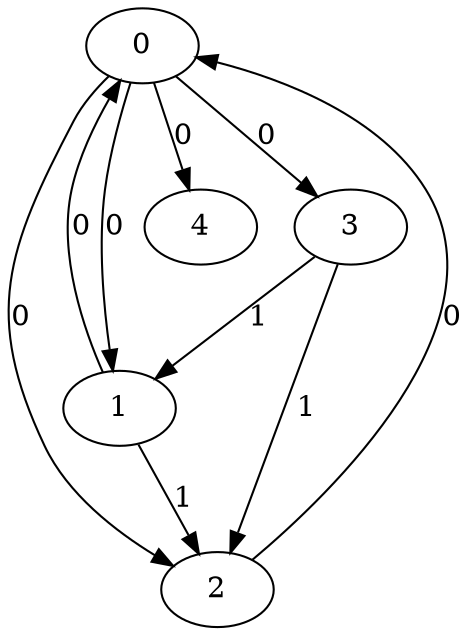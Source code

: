 // Source:1593 Canonical: -1 0 0 0 0 0 -1 1 -1 -1 0 -1 -1 -1 -1 -1 1 1 -1 -1 -1 -1 -1 -1 -1
digraph HRA_from_1593_graph_000 {
  0 -> 1 [label="0"];
  0 -> 2 [label="0"];
  0 -> 3 [label="0"];
  1 -> 0 [label="0"];
  1 -> 2 [label="1"];
  2 -> 0 [label="0"];
  3 -> 1 [label="1"];
  3 -> 2 [label="1"];
  0 -> 4 [label="0"];
}

// Source:1593 Canonical: -1 0 0 0 0 0 -1 1 -1 -1 0 -1 -1 -1 -1 -1 1 1 -1 -1 0 -1 -1 -1 -1
digraph HRA_from_1593_graph_001 {
  0 -> 1 [label="0"];
  0 -> 2 [label="0"];
  0 -> 3 [label="0"];
  1 -> 0 [label="0"];
  1 -> 2 [label="1"];
  2 -> 0 [label="0"];
  3 -> 1 [label="1"];
  3 -> 2 [label="1"];
  0 -> 4 [label="0"];
  4 -> 0 [label="0"];
}

// Source:1593 Canonical: -1 0 0 0 -1 0 -1 1 -1 0 0 -1 -1 -1 -1 -1 1 1 -1 -1 -1 -1 -1 -1 -1
digraph HRA_from_1593_graph_002 {
  0 -> 1 [label="0"];
  0 -> 2 [label="0"];
  0 -> 3 [label="0"];
  1 -> 0 [label="0"];
  1 -> 2 [label="1"];
  2 -> 0 [label="0"];
  3 -> 1 [label="1"];
  3 -> 2 [label="1"];
  1 -> 4 [label="0"];
}

// Source:1593 Canonical: -1 0 0 0 0 0 -1 1 -1 0 0 -1 -1 -1 -1 -1 1 1 -1 -1 -1 -1 -1 -1 -1
digraph HRA_from_1593_graph_003 {
  0 -> 1 [label="0"];
  0 -> 2 [label="0"];
  0 -> 3 [label="0"];
  1 -> 0 [label="0"];
  1 -> 2 [label="1"];
  2 -> 0 [label="0"];
  3 -> 1 [label="1"];
  3 -> 2 [label="1"];
  0 -> 4 [label="0"];
  1 -> 4 [label="0"];
}

// Source:1593 Canonical: -1 0 0 0 -1 0 -1 1 -1 0 0 -1 -1 -1 -1 -1 1 1 -1 -1 0 -1 -1 -1 -1
digraph HRA_from_1593_graph_004 {
  0 -> 1 [label="0"];
  0 -> 2 [label="0"];
  0 -> 3 [label="0"];
  1 -> 0 [label="0"];
  1 -> 2 [label="1"];
  2 -> 0 [label="0"];
  3 -> 1 [label="1"];
  3 -> 2 [label="1"];
  4 -> 0 [label="0"];
  1 -> 4 [label="0"];
}

// Source:1593 Canonical: -1 0 0 0 0 0 -1 1 -1 0 0 -1 -1 -1 -1 -1 1 1 -1 -1 0 -1 -1 -1 -1
digraph HRA_from_1593_graph_005 {
  0 -> 1 [label="0"];
  0 -> 2 [label="0"];
  0 -> 3 [label="0"];
  1 -> 0 [label="0"];
  1 -> 2 [label="1"];
  2 -> 0 [label="0"];
  3 -> 1 [label="1"];
  3 -> 2 [label="1"];
  0 -> 4 [label="0"];
  4 -> 0 [label="0"];
  1 -> 4 [label="0"];
}

// Source:1593 Canonical: -1 0 0 0 0 0 -1 1 -1 -1 0 -1 -1 -1 -1 -1 1 1 -1 -1 -1 0 -1 -1 -1
digraph HRA_from_1593_graph_006 {
  0 -> 1 [label="0"];
  0 -> 2 [label="0"];
  0 -> 3 [label="0"];
  1 -> 0 [label="0"];
  1 -> 2 [label="1"];
  2 -> 0 [label="0"];
  3 -> 1 [label="1"];
  3 -> 2 [label="1"];
  0 -> 4 [label="0"];
  4 -> 1 [label="0"];
}

// Source:1593 Canonical: -1 0 0 0 0 0 -1 1 -1 -1 0 -1 -1 -1 -1 -1 1 1 -1 -1 0 0 -1 -1 -1
digraph HRA_from_1593_graph_007 {
  0 -> 1 [label="0"];
  0 -> 2 [label="0"];
  0 -> 3 [label="0"];
  1 -> 0 [label="0"];
  1 -> 2 [label="1"];
  2 -> 0 [label="0"];
  3 -> 1 [label="1"];
  3 -> 2 [label="1"];
  0 -> 4 [label="0"];
  4 -> 0 [label="0"];
  4 -> 1 [label="0"];
}

// Source:1593 Canonical: -1 0 0 0 -1 0 -1 1 -1 0 0 -1 -1 -1 -1 -1 1 1 -1 -1 -1 0 -1 -1 -1
digraph HRA_from_1593_graph_008 {
  0 -> 1 [label="0"];
  0 -> 2 [label="0"];
  0 -> 3 [label="0"];
  1 -> 0 [label="0"];
  1 -> 2 [label="1"];
  2 -> 0 [label="0"];
  3 -> 1 [label="1"];
  3 -> 2 [label="1"];
  1 -> 4 [label="0"];
  4 -> 1 [label="0"];
}

// Source:1593 Canonical: -1 0 0 0 0 0 -1 1 -1 0 0 -1 -1 -1 -1 -1 1 1 -1 -1 -1 0 -1 -1 -1
digraph HRA_from_1593_graph_009 {
  0 -> 1 [label="0"];
  0 -> 2 [label="0"];
  0 -> 3 [label="0"];
  1 -> 0 [label="0"];
  1 -> 2 [label="1"];
  2 -> 0 [label="0"];
  3 -> 1 [label="1"];
  3 -> 2 [label="1"];
  0 -> 4 [label="0"];
  1 -> 4 [label="0"];
  4 -> 1 [label="0"];
}

// Source:1593 Canonical: -1 0 0 0 -1 0 -1 1 -1 0 0 -1 -1 -1 -1 -1 1 1 -1 -1 0 0 -1 -1 -1
digraph HRA_from_1593_graph_010 {
  0 -> 1 [label="0"];
  0 -> 2 [label="0"];
  0 -> 3 [label="0"];
  1 -> 0 [label="0"];
  1 -> 2 [label="1"];
  2 -> 0 [label="0"];
  3 -> 1 [label="1"];
  3 -> 2 [label="1"];
  4 -> 0 [label="0"];
  1 -> 4 [label="0"];
  4 -> 1 [label="0"];
}

// Source:1593 Canonical: -1 0 0 0 0 0 -1 1 -1 0 0 -1 -1 -1 -1 -1 1 1 -1 -1 0 0 -1 -1 -1
digraph HRA_from_1593_graph_011 {
  0 -> 1 [label="0"];
  0 -> 2 [label="0"];
  0 -> 3 [label="0"];
  1 -> 0 [label="0"];
  1 -> 2 [label="1"];
  2 -> 0 [label="0"];
  3 -> 1 [label="1"];
  3 -> 2 [label="1"];
  0 -> 4 [label="0"];
  4 -> 0 [label="0"];
  1 -> 4 [label="0"];
  4 -> 1 [label="0"];
}

// Source:1593 Canonical: -1 0 0 0 -1 0 -1 1 -1 -1 0 -1 -1 -1 0 -1 1 1 -1 -1 -1 -1 -1 -1 -1
digraph HRA_from_1593_graph_012 {
  0 -> 1 [label="0"];
  0 -> 2 [label="0"];
  0 -> 3 [label="0"];
  1 -> 0 [label="0"];
  1 -> 2 [label="1"];
  2 -> 0 [label="0"];
  3 -> 1 [label="1"];
  3 -> 2 [label="1"];
  2 -> 4 [label="0"];
}

// Source:1593 Canonical: -1 0 0 0 0 0 -1 1 -1 -1 0 -1 -1 -1 0 -1 1 1 -1 -1 -1 -1 -1 -1 -1
digraph HRA_from_1593_graph_013 {
  0 -> 1 [label="0"];
  0 -> 2 [label="0"];
  0 -> 3 [label="0"];
  1 -> 0 [label="0"];
  1 -> 2 [label="1"];
  2 -> 0 [label="0"];
  3 -> 1 [label="1"];
  3 -> 2 [label="1"];
  0 -> 4 [label="0"];
  2 -> 4 [label="0"];
}

// Source:1593 Canonical: -1 0 0 0 -1 0 -1 1 -1 -1 0 -1 -1 -1 0 -1 1 1 -1 -1 0 -1 -1 -1 -1
digraph HRA_from_1593_graph_014 {
  0 -> 1 [label="0"];
  0 -> 2 [label="0"];
  0 -> 3 [label="0"];
  1 -> 0 [label="0"];
  1 -> 2 [label="1"];
  2 -> 0 [label="0"];
  3 -> 1 [label="1"];
  3 -> 2 [label="1"];
  4 -> 0 [label="0"];
  2 -> 4 [label="0"];
}

// Source:1593 Canonical: -1 0 0 0 0 0 -1 1 -1 -1 0 -1 -1 -1 0 -1 1 1 -1 -1 0 -1 -1 -1 -1
digraph HRA_from_1593_graph_015 {
  0 -> 1 [label="0"];
  0 -> 2 [label="0"];
  0 -> 3 [label="0"];
  1 -> 0 [label="0"];
  1 -> 2 [label="1"];
  2 -> 0 [label="0"];
  3 -> 1 [label="1"];
  3 -> 2 [label="1"];
  0 -> 4 [label="0"];
  4 -> 0 [label="0"];
  2 -> 4 [label="0"];
}

// Source:1593 Canonical: -1 0 0 0 -1 0 -1 1 -1 0 0 -1 -1 -1 0 -1 1 1 -1 -1 -1 -1 -1 -1 -1
digraph HRA_from_1593_graph_016 {
  0 -> 1 [label="0"];
  0 -> 2 [label="0"];
  0 -> 3 [label="0"];
  1 -> 0 [label="0"];
  1 -> 2 [label="1"];
  2 -> 0 [label="0"];
  3 -> 1 [label="1"];
  3 -> 2 [label="1"];
  1 -> 4 [label="0"];
  2 -> 4 [label="0"];
}

// Source:1593 Canonical: -1 0 0 0 0 0 -1 1 -1 0 0 -1 -1 -1 0 -1 1 1 -1 -1 -1 -1 -1 -1 -1
digraph HRA_from_1593_graph_017 {
  0 -> 1 [label="0"];
  0 -> 2 [label="0"];
  0 -> 3 [label="0"];
  1 -> 0 [label="0"];
  1 -> 2 [label="1"];
  2 -> 0 [label="0"];
  3 -> 1 [label="1"];
  3 -> 2 [label="1"];
  0 -> 4 [label="0"];
  1 -> 4 [label="0"];
  2 -> 4 [label="0"];
}

// Source:1593 Canonical: -1 0 0 0 -1 0 -1 1 -1 0 0 -1 -1 -1 0 -1 1 1 -1 -1 0 -1 -1 -1 -1
digraph HRA_from_1593_graph_018 {
  0 -> 1 [label="0"];
  0 -> 2 [label="0"];
  0 -> 3 [label="0"];
  1 -> 0 [label="0"];
  1 -> 2 [label="1"];
  2 -> 0 [label="0"];
  3 -> 1 [label="1"];
  3 -> 2 [label="1"];
  4 -> 0 [label="0"];
  1 -> 4 [label="0"];
  2 -> 4 [label="0"];
}

// Source:1593 Canonical: -1 0 0 0 0 0 -1 1 -1 0 0 -1 -1 -1 0 -1 1 1 -1 -1 0 -1 -1 -1 -1
digraph HRA_from_1593_graph_019 {
  0 -> 1 [label="0"];
  0 -> 2 [label="0"];
  0 -> 3 [label="0"];
  1 -> 0 [label="0"];
  1 -> 2 [label="1"];
  2 -> 0 [label="0"];
  3 -> 1 [label="1"];
  3 -> 2 [label="1"];
  0 -> 4 [label="0"];
  4 -> 0 [label="0"];
  1 -> 4 [label="0"];
  2 -> 4 [label="0"];
}

// Source:1593 Canonical: -1 0 0 0 -1 0 -1 1 -1 -1 0 -1 -1 -1 0 -1 1 1 -1 -1 -1 0 -1 -1 -1
digraph HRA_from_1593_graph_020 {
  0 -> 1 [label="0"];
  0 -> 2 [label="0"];
  0 -> 3 [label="0"];
  1 -> 0 [label="0"];
  1 -> 2 [label="1"];
  2 -> 0 [label="0"];
  3 -> 1 [label="1"];
  3 -> 2 [label="1"];
  4 -> 1 [label="0"];
  2 -> 4 [label="0"];
}

// Source:1593 Canonical: -1 0 0 0 0 0 -1 1 -1 -1 0 -1 -1 -1 0 -1 1 1 -1 -1 -1 0 -1 -1 -1
digraph HRA_from_1593_graph_021 {
  0 -> 1 [label="0"];
  0 -> 2 [label="0"];
  0 -> 3 [label="0"];
  1 -> 0 [label="0"];
  1 -> 2 [label="1"];
  2 -> 0 [label="0"];
  3 -> 1 [label="1"];
  3 -> 2 [label="1"];
  0 -> 4 [label="0"];
  4 -> 1 [label="0"];
  2 -> 4 [label="0"];
}

// Source:1593 Canonical: -1 0 0 0 -1 0 -1 1 -1 -1 0 -1 -1 -1 0 -1 1 1 -1 -1 0 0 -1 -1 -1
digraph HRA_from_1593_graph_022 {
  0 -> 1 [label="0"];
  0 -> 2 [label="0"];
  0 -> 3 [label="0"];
  1 -> 0 [label="0"];
  1 -> 2 [label="1"];
  2 -> 0 [label="0"];
  3 -> 1 [label="1"];
  3 -> 2 [label="1"];
  4 -> 0 [label="0"];
  4 -> 1 [label="0"];
  2 -> 4 [label="0"];
}

// Source:1593 Canonical: -1 0 0 0 0 0 -1 1 -1 -1 0 -1 -1 -1 0 -1 1 1 -1 -1 0 0 -1 -1 -1
digraph HRA_from_1593_graph_023 {
  0 -> 1 [label="0"];
  0 -> 2 [label="0"];
  0 -> 3 [label="0"];
  1 -> 0 [label="0"];
  1 -> 2 [label="1"];
  2 -> 0 [label="0"];
  3 -> 1 [label="1"];
  3 -> 2 [label="1"];
  0 -> 4 [label="0"];
  4 -> 0 [label="0"];
  4 -> 1 [label="0"];
  2 -> 4 [label="0"];
}

// Source:1593 Canonical: -1 0 0 0 -1 0 -1 1 -1 0 0 -1 -1 -1 0 -1 1 1 -1 -1 -1 0 -1 -1 -1
digraph HRA_from_1593_graph_024 {
  0 -> 1 [label="0"];
  0 -> 2 [label="0"];
  0 -> 3 [label="0"];
  1 -> 0 [label="0"];
  1 -> 2 [label="1"];
  2 -> 0 [label="0"];
  3 -> 1 [label="1"];
  3 -> 2 [label="1"];
  1 -> 4 [label="0"];
  4 -> 1 [label="0"];
  2 -> 4 [label="0"];
}

// Source:1593 Canonical: -1 0 0 0 0 0 -1 1 -1 0 0 -1 -1 -1 0 -1 1 1 -1 -1 -1 0 -1 -1 -1
digraph HRA_from_1593_graph_025 {
  0 -> 1 [label="0"];
  0 -> 2 [label="0"];
  0 -> 3 [label="0"];
  1 -> 0 [label="0"];
  1 -> 2 [label="1"];
  2 -> 0 [label="0"];
  3 -> 1 [label="1"];
  3 -> 2 [label="1"];
  0 -> 4 [label="0"];
  1 -> 4 [label="0"];
  4 -> 1 [label="0"];
  2 -> 4 [label="0"];
}

// Source:1593 Canonical: -1 0 0 0 -1 0 -1 1 -1 0 0 -1 -1 -1 0 -1 1 1 -1 -1 0 0 -1 -1 -1
digraph HRA_from_1593_graph_026 {
  0 -> 1 [label="0"];
  0 -> 2 [label="0"];
  0 -> 3 [label="0"];
  1 -> 0 [label="0"];
  1 -> 2 [label="1"];
  2 -> 0 [label="0"];
  3 -> 1 [label="1"];
  3 -> 2 [label="1"];
  4 -> 0 [label="0"];
  1 -> 4 [label="0"];
  4 -> 1 [label="0"];
  2 -> 4 [label="0"];
}

// Source:1593 Canonical: -1 0 0 0 0 0 -1 1 -1 0 0 -1 -1 -1 0 -1 1 1 -1 -1 0 0 -1 -1 -1
digraph HRA_from_1593_graph_027 {
  0 -> 1 [label="0"];
  0 -> 2 [label="0"];
  0 -> 3 [label="0"];
  1 -> 0 [label="0"];
  1 -> 2 [label="1"];
  2 -> 0 [label="0"];
  3 -> 1 [label="1"];
  3 -> 2 [label="1"];
  0 -> 4 [label="0"];
  4 -> 0 [label="0"];
  1 -> 4 [label="0"];
  4 -> 1 [label="0"];
  2 -> 4 [label="0"];
}

// Source:1593 Canonical: -1 0 0 0 0 0 -1 1 -1 -1 0 -1 -1 -1 -1 -1 1 1 -1 -1 -1 -1 0 -1 -1
digraph HRA_from_1593_graph_028 {
  0 -> 1 [label="0"];
  0 -> 2 [label="0"];
  0 -> 3 [label="0"];
  1 -> 0 [label="0"];
  1 -> 2 [label="1"];
  2 -> 0 [label="0"];
  3 -> 1 [label="1"];
  3 -> 2 [label="1"];
  0 -> 4 [label="0"];
  4 -> 2 [label="0"];
}

// Source:1593 Canonical: -1 0 0 0 0 0 -1 1 -1 -1 0 -1 -1 -1 -1 -1 1 1 -1 -1 0 -1 0 -1 -1
digraph HRA_from_1593_graph_029 {
  0 -> 1 [label="0"];
  0 -> 2 [label="0"];
  0 -> 3 [label="0"];
  1 -> 0 [label="0"];
  1 -> 2 [label="1"];
  2 -> 0 [label="0"];
  3 -> 1 [label="1"];
  3 -> 2 [label="1"];
  0 -> 4 [label="0"];
  4 -> 0 [label="0"];
  4 -> 2 [label="0"];
}

// Source:1593 Canonical: -1 0 0 0 -1 0 -1 1 -1 0 0 -1 -1 -1 -1 -1 1 1 -1 -1 -1 -1 0 -1 -1
digraph HRA_from_1593_graph_030 {
  0 -> 1 [label="0"];
  0 -> 2 [label="0"];
  0 -> 3 [label="0"];
  1 -> 0 [label="0"];
  1 -> 2 [label="1"];
  2 -> 0 [label="0"];
  3 -> 1 [label="1"];
  3 -> 2 [label="1"];
  1 -> 4 [label="0"];
  4 -> 2 [label="0"];
}

// Source:1593 Canonical: -1 0 0 0 0 0 -1 1 -1 0 0 -1 -1 -1 -1 -1 1 1 -1 -1 -1 -1 0 -1 -1
digraph HRA_from_1593_graph_031 {
  0 -> 1 [label="0"];
  0 -> 2 [label="0"];
  0 -> 3 [label="0"];
  1 -> 0 [label="0"];
  1 -> 2 [label="1"];
  2 -> 0 [label="0"];
  3 -> 1 [label="1"];
  3 -> 2 [label="1"];
  0 -> 4 [label="0"];
  1 -> 4 [label="0"];
  4 -> 2 [label="0"];
}

// Source:1593 Canonical: -1 0 0 0 -1 0 -1 1 -1 0 0 -1 -1 -1 -1 -1 1 1 -1 -1 0 -1 0 -1 -1
digraph HRA_from_1593_graph_032 {
  0 -> 1 [label="0"];
  0 -> 2 [label="0"];
  0 -> 3 [label="0"];
  1 -> 0 [label="0"];
  1 -> 2 [label="1"];
  2 -> 0 [label="0"];
  3 -> 1 [label="1"];
  3 -> 2 [label="1"];
  4 -> 0 [label="0"];
  1 -> 4 [label="0"];
  4 -> 2 [label="0"];
}

// Source:1593 Canonical: -1 0 0 0 0 0 -1 1 -1 0 0 -1 -1 -1 -1 -1 1 1 -1 -1 0 -1 0 -1 -1
digraph HRA_from_1593_graph_033 {
  0 -> 1 [label="0"];
  0 -> 2 [label="0"];
  0 -> 3 [label="0"];
  1 -> 0 [label="0"];
  1 -> 2 [label="1"];
  2 -> 0 [label="0"];
  3 -> 1 [label="1"];
  3 -> 2 [label="1"];
  0 -> 4 [label="0"];
  4 -> 0 [label="0"];
  1 -> 4 [label="0"];
  4 -> 2 [label="0"];
}

// Source:1593 Canonical: -1 0 0 0 0 0 -1 1 -1 -1 0 -1 -1 -1 -1 -1 1 1 -1 -1 -1 0 0 -1 -1
digraph HRA_from_1593_graph_034 {
  0 -> 1 [label="0"];
  0 -> 2 [label="0"];
  0 -> 3 [label="0"];
  1 -> 0 [label="0"];
  1 -> 2 [label="1"];
  2 -> 0 [label="0"];
  3 -> 1 [label="1"];
  3 -> 2 [label="1"];
  0 -> 4 [label="0"];
  4 -> 1 [label="0"];
  4 -> 2 [label="0"];
}

// Source:1593 Canonical: -1 0 0 0 0 0 -1 1 -1 -1 0 -1 -1 -1 -1 -1 1 1 -1 -1 0 0 0 -1 -1
digraph HRA_from_1593_graph_035 {
  0 -> 1 [label="0"];
  0 -> 2 [label="0"];
  0 -> 3 [label="0"];
  1 -> 0 [label="0"];
  1 -> 2 [label="1"];
  2 -> 0 [label="0"];
  3 -> 1 [label="1"];
  3 -> 2 [label="1"];
  0 -> 4 [label="0"];
  4 -> 0 [label="0"];
  4 -> 1 [label="0"];
  4 -> 2 [label="0"];
}

// Source:1593 Canonical: -1 0 0 0 -1 0 -1 1 -1 0 0 -1 -1 -1 -1 -1 1 1 -1 -1 -1 0 0 -1 -1
digraph HRA_from_1593_graph_036 {
  0 -> 1 [label="0"];
  0 -> 2 [label="0"];
  0 -> 3 [label="0"];
  1 -> 0 [label="0"];
  1 -> 2 [label="1"];
  2 -> 0 [label="0"];
  3 -> 1 [label="1"];
  3 -> 2 [label="1"];
  1 -> 4 [label="0"];
  4 -> 1 [label="0"];
  4 -> 2 [label="0"];
}

// Source:1593 Canonical: -1 0 0 0 0 0 -1 1 -1 0 0 -1 -1 -1 -1 -1 1 1 -1 -1 -1 0 0 -1 -1
digraph HRA_from_1593_graph_037 {
  0 -> 1 [label="0"];
  0 -> 2 [label="0"];
  0 -> 3 [label="0"];
  1 -> 0 [label="0"];
  1 -> 2 [label="1"];
  2 -> 0 [label="0"];
  3 -> 1 [label="1"];
  3 -> 2 [label="1"];
  0 -> 4 [label="0"];
  1 -> 4 [label="0"];
  4 -> 1 [label="0"];
  4 -> 2 [label="0"];
}

// Source:1593 Canonical: -1 0 0 0 -1 0 -1 1 -1 0 0 -1 -1 -1 -1 -1 1 1 -1 -1 0 0 0 -1 -1
digraph HRA_from_1593_graph_038 {
  0 -> 1 [label="0"];
  0 -> 2 [label="0"];
  0 -> 3 [label="0"];
  1 -> 0 [label="0"];
  1 -> 2 [label="1"];
  2 -> 0 [label="0"];
  3 -> 1 [label="1"];
  3 -> 2 [label="1"];
  4 -> 0 [label="0"];
  1 -> 4 [label="0"];
  4 -> 1 [label="0"];
  4 -> 2 [label="0"];
}

// Source:1593 Canonical: -1 0 0 0 0 0 -1 1 -1 0 0 -1 -1 -1 -1 -1 1 1 -1 -1 0 0 0 -1 -1
digraph HRA_from_1593_graph_039 {
  0 -> 1 [label="0"];
  0 -> 2 [label="0"];
  0 -> 3 [label="0"];
  1 -> 0 [label="0"];
  1 -> 2 [label="1"];
  2 -> 0 [label="0"];
  3 -> 1 [label="1"];
  3 -> 2 [label="1"];
  0 -> 4 [label="0"];
  4 -> 0 [label="0"];
  1 -> 4 [label="0"];
  4 -> 1 [label="0"];
  4 -> 2 [label="0"];
}

// Source:1593 Canonical: -1 0 0 0 -1 0 -1 1 -1 -1 0 -1 -1 -1 0 -1 1 1 -1 -1 -1 -1 0 -1 -1
digraph HRA_from_1593_graph_040 {
  0 -> 1 [label="0"];
  0 -> 2 [label="0"];
  0 -> 3 [label="0"];
  1 -> 0 [label="0"];
  1 -> 2 [label="1"];
  2 -> 0 [label="0"];
  3 -> 1 [label="1"];
  3 -> 2 [label="1"];
  2 -> 4 [label="0"];
  4 -> 2 [label="0"];
}

// Source:1593 Canonical: -1 0 0 0 0 0 -1 1 -1 -1 0 -1 -1 -1 0 -1 1 1 -1 -1 -1 -1 0 -1 -1
digraph HRA_from_1593_graph_041 {
  0 -> 1 [label="0"];
  0 -> 2 [label="0"];
  0 -> 3 [label="0"];
  1 -> 0 [label="0"];
  1 -> 2 [label="1"];
  2 -> 0 [label="0"];
  3 -> 1 [label="1"];
  3 -> 2 [label="1"];
  0 -> 4 [label="0"];
  2 -> 4 [label="0"];
  4 -> 2 [label="0"];
}

// Source:1593 Canonical: -1 0 0 0 -1 0 -1 1 -1 -1 0 -1 -1 -1 0 -1 1 1 -1 -1 0 -1 0 -1 -1
digraph HRA_from_1593_graph_042 {
  0 -> 1 [label="0"];
  0 -> 2 [label="0"];
  0 -> 3 [label="0"];
  1 -> 0 [label="0"];
  1 -> 2 [label="1"];
  2 -> 0 [label="0"];
  3 -> 1 [label="1"];
  3 -> 2 [label="1"];
  4 -> 0 [label="0"];
  2 -> 4 [label="0"];
  4 -> 2 [label="0"];
}

// Source:1593 Canonical: -1 0 0 0 0 0 -1 1 -1 -1 0 -1 -1 -1 0 -1 1 1 -1 -1 0 -1 0 -1 -1
digraph HRA_from_1593_graph_043 {
  0 -> 1 [label="0"];
  0 -> 2 [label="0"];
  0 -> 3 [label="0"];
  1 -> 0 [label="0"];
  1 -> 2 [label="1"];
  2 -> 0 [label="0"];
  3 -> 1 [label="1"];
  3 -> 2 [label="1"];
  0 -> 4 [label="0"];
  4 -> 0 [label="0"];
  2 -> 4 [label="0"];
  4 -> 2 [label="0"];
}

// Source:1593 Canonical: -1 0 0 0 -1 0 -1 1 -1 0 0 -1 -1 -1 0 -1 1 1 -1 -1 -1 -1 0 -1 -1
digraph HRA_from_1593_graph_044 {
  0 -> 1 [label="0"];
  0 -> 2 [label="0"];
  0 -> 3 [label="0"];
  1 -> 0 [label="0"];
  1 -> 2 [label="1"];
  2 -> 0 [label="0"];
  3 -> 1 [label="1"];
  3 -> 2 [label="1"];
  1 -> 4 [label="0"];
  2 -> 4 [label="0"];
  4 -> 2 [label="0"];
}

// Source:1593 Canonical: -1 0 0 0 0 0 -1 1 -1 0 0 -1 -1 -1 0 -1 1 1 -1 -1 -1 -1 0 -1 -1
digraph HRA_from_1593_graph_045 {
  0 -> 1 [label="0"];
  0 -> 2 [label="0"];
  0 -> 3 [label="0"];
  1 -> 0 [label="0"];
  1 -> 2 [label="1"];
  2 -> 0 [label="0"];
  3 -> 1 [label="1"];
  3 -> 2 [label="1"];
  0 -> 4 [label="0"];
  1 -> 4 [label="0"];
  2 -> 4 [label="0"];
  4 -> 2 [label="0"];
}

// Source:1593 Canonical: -1 0 0 0 -1 0 -1 1 -1 0 0 -1 -1 -1 0 -1 1 1 -1 -1 0 -1 0 -1 -1
digraph HRA_from_1593_graph_046 {
  0 -> 1 [label="0"];
  0 -> 2 [label="0"];
  0 -> 3 [label="0"];
  1 -> 0 [label="0"];
  1 -> 2 [label="1"];
  2 -> 0 [label="0"];
  3 -> 1 [label="1"];
  3 -> 2 [label="1"];
  4 -> 0 [label="0"];
  1 -> 4 [label="0"];
  2 -> 4 [label="0"];
  4 -> 2 [label="0"];
}

// Source:1593 Canonical: -1 0 0 0 0 0 -1 1 -1 0 0 -1 -1 -1 0 -1 1 1 -1 -1 0 -1 0 -1 -1
digraph HRA_from_1593_graph_047 {
  0 -> 1 [label="0"];
  0 -> 2 [label="0"];
  0 -> 3 [label="0"];
  1 -> 0 [label="0"];
  1 -> 2 [label="1"];
  2 -> 0 [label="0"];
  3 -> 1 [label="1"];
  3 -> 2 [label="1"];
  0 -> 4 [label="0"];
  4 -> 0 [label="0"];
  1 -> 4 [label="0"];
  2 -> 4 [label="0"];
  4 -> 2 [label="0"];
}

// Source:1593 Canonical: -1 0 0 0 -1 0 -1 1 -1 -1 0 -1 -1 -1 0 -1 1 1 -1 -1 -1 0 0 -1 -1
digraph HRA_from_1593_graph_048 {
  0 -> 1 [label="0"];
  0 -> 2 [label="0"];
  0 -> 3 [label="0"];
  1 -> 0 [label="0"];
  1 -> 2 [label="1"];
  2 -> 0 [label="0"];
  3 -> 1 [label="1"];
  3 -> 2 [label="1"];
  4 -> 1 [label="0"];
  2 -> 4 [label="0"];
  4 -> 2 [label="0"];
}

// Source:1593 Canonical: -1 0 0 0 0 0 -1 1 -1 -1 0 -1 -1 -1 0 -1 1 1 -1 -1 -1 0 0 -1 -1
digraph HRA_from_1593_graph_049 {
  0 -> 1 [label="0"];
  0 -> 2 [label="0"];
  0 -> 3 [label="0"];
  1 -> 0 [label="0"];
  1 -> 2 [label="1"];
  2 -> 0 [label="0"];
  3 -> 1 [label="1"];
  3 -> 2 [label="1"];
  0 -> 4 [label="0"];
  4 -> 1 [label="0"];
  2 -> 4 [label="0"];
  4 -> 2 [label="0"];
}

// Source:1593 Canonical: -1 0 0 0 -1 0 -1 1 -1 -1 0 -1 -1 -1 0 -1 1 1 -1 -1 0 0 0 -1 -1
digraph HRA_from_1593_graph_050 {
  0 -> 1 [label="0"];
  0 -> 2 [label="0"];
  0 -> 3 [label="0"];
  1 -> 0 [label="0"];
  1 -> 2 [label="1"];
  2 -> 0 [label="0"];
  3 -> 1 [label="1"];
  3 -> 2 [label="1"];
  4 -> 0 [label="0"];
  4 -> 1 [label="0"];
  2 -> 4 [label="0"];
  4 -> 2 [label="0"];
}

// Source:1593 Canonical: -1 0 0 0 0 0 -1 1 -1 -1 0 -1 -1 -1 0 -1 1 1 -1 -1 0 0 0 -1 -1
digraph HRA_from_1593_graph_051 {
  0 -> 1 [label="0"];
  0 -> 2 [label="0"];
  0 -> 3 [label="0"];
  1 -> 0 [label="0"];
  1 -> 2 [label="1"];
  2 -> 0 [label="0"];
  3 -> 1 [label="1"];
  3 -> 2 [label="1"];
  0 -> 4 [label="0"];
  4 -> 0 [label="0"];
  4 -> 1 [label="0"];
  2 -> 4 [label="0"];
  4 -> 2 [label="0"];
}

// Source:1593 Canonical: -1 0 0 0 -1 0 -1 1 -1 0 0 -1 -1 -1 0 -1 1 1 -1 -1 -1 0 0 -1 -1
digraph HRA_from_1593_graph_052 {
  0 -> 1 [label="0"];
  0 -> 2 [label="0"];
  0 -> 3 [label="0"];
  1 -> 0 [label="0"];
  1 -> 2 [label="1"];
  2 -> 0 [label="0"];
  3 -> 1 [label="1"];
  3 -> 2 [label="1"];
  1 -> 4 [label="0"];
  4 -> 1 [label="0"];
  2 -> 4 [label="0"];
  4 -> 2 [label="0"];
}

// Source:1593 Canonical: -1 0 0 0 0 0 -1 1 -1 0 0 -1 -1 -1 0 -1 1 1 -1 -1 -1 0 0 -1 -1
digraph HRA_from_1593_graph_053 {
  0 -> 1 [label="0"];
  0 -> 2 [label="0"];
  0 -> 3 [label="0"];
  1 -> 0 [label="0"];
  1 -> 2 [label="1"];
  2 -> 0 [label="0"];
  3 -> 1 [label="1"];
  3 -> 2 [label="1"];
  0 -> 4 [label="0"];
  1 -> 4 [label="0"];
  4 -> 1 [label="0"];
  2 -> 4 [label="0"];
  4 -> 2 [label="0"];
}

// Source:1593 Canonical: -1 0 0 0 -1 0 -1 1 -1 0 0 -1 -1 -1 0 -1 1 1 -1 -1 0 0 0 -1 -1
digraph HRA_from_1593_graph_054 {
  0 -> 1 [label="0"];
  0 -> 2 [label="0"];
  0 -> 3 [label="0"];
  1 -> 0 [label="0"];
  1 -> 2 [label="1"];
  2 -> 0 [label="0"];
  3 -> 1 [label="1"];
  3 -> 2 [label="1"];
  4 -> 0 [label="0"];
  1 -> 4 [label="0"];
  4 -> 1 [label="0"];
  2 -> 4 [label="0"];
  4 -> 2 [label="0"];
}

// Source:1593 Canonical: -1 0 0 0 0 0 -1 1 -1 0 0 -1 -1 -1 0 -1 1 1 -1 -1 0 0 0 -1 -1
digraph HRA_from_1593_graph_055 {
  0 -> 1 [label="0"];
  0 -> 2 [label="0"];
  0 -> 3 [label="0"];
  1 -> 0 [label="0"];
  1 -> 2 [label="1"];
  2 -> 0 [label="0"];
  3 -> 1 [label="1"];
  3 -> 2 [label="1"];
  0 -> 4 [label="0"];
  4 -> 0 [label="0"];
  1 -> 4 [label="0"];
  4 -> 1 [label="0"];
  2 -> 4 [label="0"];
  4 -> 2 [label="0"];
}

// Source:1593 Canonical: -1 0 0 0 -1 0 -1 1 -1 -1 0 -1 -1 -1 -1 -1 1 1 -1 0 -1 -1 -1 -1 -1
digraph HRA_from_1593_graph_056 {
  0 -> 1 [label="0"];
  0 -> 2 [label="0"];
  0 -> 3 [label="0"];
  1 -> 0 [label="0"];
  1 -> 2 [label="1"];
  2 -> 0 [label="0"];
  3 -> 1 [label="1"];
  3 -> 2 [label="1"];
  3 -> 4 [label="0"];
}

// Source:1593 Canonical: -1 0 0 0 0 0 -1 1 -1 -1 0 -1 -1 -1 -1 -1 1 1 -1 0 -1 -1 -1 -1 -1
digraph HRA_from_1593_graph_057 {
  0 -> 1 [label="0"];
  0 -> 2 [label="0"];
  0 -> 3 [label="0"];
  1 -> 0 [label="0"];
  1 -> 2 [label="1"];
  2 -> 0 [label="0"];
  3 -> 1 [label="1"];
  3 -> 2 [label="1"];
  0 -> 4 [label="0"];
  3 -> 4 [label="0"];
}

// Source:1593 Canonical: -1 0 0 0 -1 0 -1 1 -1 -1 0 -1 -1 -1 -1 -1 1 1 -1 0 0 -1 -1 -1 -1
digraph HRA_from_1593_graph_058 {
  0 -> 1 [label="0"];
  0 -> 2 [label="0"];
  0 -> 3 [label="0"];
  1 -> 0 [label="0"];
  1 -> 2 [label="1"];
  2 -> 0 [label="0"];
  3 -> 1 [label="1"];
  3 -> 2 [label="1"];
  4 -> 0 [label="0"];
  3 -> 4 [label="0"];
}

// Source:1593 Canonical: -1 0 0 0 0 0 -1 1 -1 -1 0 -1 -1 -1 -1 -1 1 1 -1 0 0 -1 -1 -1 -1
digraph HRA_from_1593_graph_059 {
  0 -> 1 [label="0"];
  0 -> 2 [label="0"];
  0 -> 3 [label="0"];
  1 -> 0 [label="0"];
  1 -> 2 [label="1"];
  2 -> 0 [label="0"];
  3 -> 1 [label="1"];
  3 -> 2 [label="1"];
  0 -> 4 [label="0"];
  4 -> 0 [label="0"];
  3 -> 4 [label="0"];
}

// Source:1593 Canonical: -1 0 0 0 -1 0 -1 1 -1 0 0 -1 -1 -1 -1 -1 1 1 -1 0 -1 -1 -1 -1 -1
digraph HRA_from_1593_graph_060 {
  0 -> 1 [label="0"];
  0 -> 2 [label="0"];
  0 -> 3 [label="0"];
  1 -> 0 [label="0"];
  1 -> 2 [label="1"];
  2 -> 0 [label="0"];
  3 -> 1 [label="1"];
  3 -> 2 [label="1"];
  1 -> 4 [label="0"];
  3 -> 4 [label="0"];
}

// Source:1593 Canonical: -1 0 0 0 0 0 -1 1 -1 0 0 -1 -1 -1 -1 -1 1 1 -1 0 -1 -1 -1 -1 -1
digraph HRA_from_1593_graph_061 {
  0 -> 1 [label="0"];
  0 -> 2 [label="0"];
  0 -> 3 [label="0"];
  1 -> 0 [label="0"];
  1 -> 2 [label="1"];
  2 -> 0 [label="0"];
  3 -> 1 [label="1"];
  3 -> 2 [label="1"];
  0 -> 4 [label="0"];
  1 -> 4 [label="0"];
  3 -> 4 [label="0"];
}

// Source:1593 Canonical: -1 0 0 0 -1 0 -1 1 -1 0 0 -1 -1 -1 -1 -1 1 1 -1 0 0 -1 -1 -1 -1
digraph HRA_from_1593_graph_062 {
  0 -> 1 [label="0"];
  0 -> 2 [label="0"];
  0 -> 3 [label="0"];
  1 -> 0 [label="0"];
  1 -> 2 [label="1"];
  2 -> 0 [label="0"];
  3 -> 1 [label="1"];
  3 -> 2 [label="1"];
  4 -> 0 [label="0"];
  1 -> 4 [label="0"];
  3 -> 4 [label="0"];
}

// Source:1593 Canonical: -1 0 0 0 0 0 -1 1 -1 0 0 -1 -1 -1 -1 -1 1 1 -1 0 0 -1 -1 -1 -1
digraph HRA_from_1593_graph_063 {
  0 -> 1 [label="0"];
  0 -> 2 [label="0"];
  0 -> 3 [label="0"];
  1 -> 0 [label="0"];
  1 -> 2 [label="1"];
  2 -> 0 [label="0"];
  3 -> 1 [label="1"];
  3 -> 2 [label="1"];
  0 -> 4 [label="0"];
  4 -> 0 [label="0"];
  1 -> 4 [label="0"];
  3 -> 4 [label="0"];
}

// Source:1593 Canonical: -1 0 0 0 -1 0 -1 1 -1 -1 0 -1 -1 -1 -1 -1 1 1 -1 0 -1 0 -1 -1 -1
digraph HRA_from_1593_graph_064 {
  0 -> 1 [label="0"];
  0 -> 2 [label="0"];
  0 -> 3 [label="0"];
  1 -> 0 [label="0"];
  1 -> 2 [label="1"];
  2 -> 0 [label="0"];
  3 -> 1 [label="1"];
  3 -> 2 [label="1"];
  4 -> 1 [label="0"];
  3 -> 4 [label="0"];
}

// Source:1593 Canonical: -1 0 0 0 0 0 -1 1 -1 -1 0 -1 -1 -1 -1 -1 1 1 -1 0 -1 0 -1 -1 -1
digraph HRA_from_1593_graph_065 {
  0 -> 1 [label="0"];
  0 -> 2 [label="0"];
  0 -> 3 [label="0"];
  1 -> 0 [label="0"];
  1 -> 2 [label="1"];
  2 -> 0 [label="0"];
  3 -> 1 [label="1"];
  3 -> 2 [label="1"];
  0 -> 4 [label="0"];
  4 -> 1 [label="0"];
  3 -> 4 [label="0"];
}

// Source:1593 Canonical: -1 0 0 0 -1 0 -1 1 -1 -1 0 -1 -1 -1 -1 -1 1 1 -1 0 0 0 -1 -1 -1
digraph HRA_from_1593_graph_066 {
  0 -> 1 [label="0"];
  0 -> 2 [label="0"];
  0 -> 3 [label="0"];
  1 -> 0 [label="0"];
  1 -> 2 [label="1"];
  2 -> 0 [label="0"];
  3 -> 1 [label="1"];
  3 -> 2 [label="1"];
  4 -> 0 [label="0"];
  4 -> 1 [label="0"];
  3 -> 4 [label="0"];
}

// Source:1593 Canonical: -1 0 0 0 0 0 -1 1 -1 -1 0 -1 -1 -1 -1 -1 1 1 -1 0 0 0 -1 -1 -1
digraph HRA_from_1593_graph_067 {
  0 -> 1 [label="0"];
  0 -> 2 [label="0"];
  0 -> 3 [label="0"];
  1 -> 0 [label="0"];
  1 -> 2 [label="1"];
  2 -> 0 [label="0"];
  3 -> 1 [label="1"];
  3 -> 2 [label="1"];
  0 -> 4 [label="0"];
  4 -> 0 [label="0"];
  4 -> 1 [label="0"];
  3 -> 4 [label="0"];
}

// Source:1593 Canonical: -1 0 0 0 -1 0 -1 1 -1 0 0 -1 -1 -1 -1 -1 1 1 -1 0 -1 0 -1 -1 -1
digraph HRA_from_1593_graph_068 {
  0 -> 1 [label="0"];
  0 -> 2 [label="0"];
  0 -> 3 [label="0"];
  1 -> 0 [label="0"];
  1 -> 2 [label="1"];
  2 -> 0 [label="0"];
  3 -> 1 [label="1"];
  3 -> 2 [label="1"];
  1 -> 4 [label="0"];
  4 -> 1 [label="0"];
  3 -> 4 [label="0"];
}

// Source:1593 Canonical: -1 0 0 0 0 0 -1 1 -1 0 0 -1 -1 -1 -1 -1 1 1 -1 0 -1 0 -1 -1 -1
digraph HRA_from_1593_graph_069 {
  0 -> 1 [label="0"];
  0 -> 2 [label="0"];
  0 -> 3 [label="0"];
  1 -> 0 [label="0"];
  1 -> 2 [label="1"];
  2 -> 0 [label="0"];
  3 -> 1 [label="1"];
  3 -> 2 [label="1"];
  0 -> 4 [label="0"];
  1 -> 4 [label="0"];
  4 -> 1 [label="0"];
  3 -> 4 [label="0"];
}

// Source:1593 Canonical: -1 0 0 0 -1 0 -1 1 -1 0 0 -1 -1 -1 -1 -1 1 1 -1 0 0 0 -1 -1 -1
digraph HRA_from_1593_graph_070 {
  0 -> 1 [label="0"];
  0 -> 2 [label="0"];
  0 -> 3 [label="0"];
  1 -> 0 [label="0"];
  1 -> 2 [label="1"];
  2 -> 0 [label="0"];
  3 -> 1 [label="1"];
  3 -> 2 [label="1"];
  4 -> 0 [label="0"];
  1 -> 4 [label="0"];
  4 -> 1 [label="0"];
  3 -> 4 [label="0"];
}

// Source:1593 Canonical: -1 0 0 0 0 0 -1 1 -1 0 0 -1 -1 -1 -1 -1 1 1 -1 0 0 0 -1 -1 -1
digraph HRA_from_1593_graph_071 {
  0 -> 1 [label="0"];
  0 -> 2 [label="0"];
  0 -> 3 [label="0"];
  1 -> 0 [label="0"];
  1 -> 2 [label="1"];
  2 -> 0 [label="0"];
  3 -> 1 [label="1"];
  3 -> 2 [label="1"];
  0 -> 4 [label="0"];
  4 -> 0 [label="0"];
  1 -> 4 [label="0"];
  4 -> 1 [label="0"];
  3 -> 4 [label="0"];
}

// Source:1593 Canonical: -1 0 0 0 -1 0 -1 1 -1 -1 0 -1 -1 -1 0 -1 1 1 -1 0 -1 -1 -1 -1 -1
digraph HRA_from_1593_graph_072 {
  0 -> 1 [label="0"];
  0 -> 2 [label="0"];
  0 -> 3 [label="0"];
  1 -> 0 [label="0"];
  1 -> 2 [label="1"];
  2 -> 0 [label="0"];
  3 -> 1 [label="1"];
  3 -> 2 [label="1"];
  2 -> 4 [label="0"];
  3 -> 4 [label="0"];
}

// Source:1593 Canonical: -1 0 0 0 0 0 -1 1 -1 -1 0 -1 -1 -1 0 -1 1 1 -1 0 -1 -1 -1 -1 -1
digraph HRA_from_1593_graph_073 {
  0 -> 1 [label="0"];
  0 -> 2 [label="0"];
  0 -> 3 [label="0"];
  1 -> 0 [label="0"];
  1 -> 2 [label="1"];
  2 -> 0 [label="0"];
  3 -> 1 [label="1"];
  3 -> 2 [label="1"];
  0 -> 4 [label="0"];
  2 -> 4 [label="0"];
  3 -> 4 [label="0"];
}

// Source:1593 Canonical: -1 0 0 0 -1 0 -1 1 -1 -1 0 -1 -1 -1 0 -1 1 1 -1 0 0 -1 -1 -1 -1
digraph HRA_from_1593_graph_074 {
  0 -> 1 [label="0"];
  0 -> 2 [label="0"];
  0 -> 3 [label="0"];
  1 -> 0 [label="0"];
  1 -> 2 [label="1"];
  2 -> 0 [label="0"];
  3 -> 1 [label="1"];
  3 -> 2 [label="1"];
  4 -> 0 [label="0"];
  2 -> 4 [label="0"];
  3 -> 4 [label="0"];
}

// Source:1593 Canonical: -1 0 0 0 0 0 -1 1 -1 -1 0 -1 -1 -1 0 -1 1 1 -1 0 0 -1 -1 -1 -1
digraph HRA_from_1593_graph_075 {
  0 -> 1 [label="0"];
  0 -> 2 [label="0"];
  0 -> 3 [label="0"];
  1 -> 0 [label="0"];
  1 -> 2 [label="1"];
  2 -> 0 [label="0"];
  3 -> 1 [label="1"];
  3 -> 2 [label="1"];
  0 -> 4 [label="0"];
  4 -> 0 [label="0"];
  2 -> 4 [label="0"];
  3 -> 4 [label="0"];
}

// Source:1593 Canonical: -1 0 0 0 -1 0 -1 1 -1 0 0 -1 -1 -1 0 -1 1 1 -1 0 -1 -1 -1 -1 -1
digraph HRA_from_1593_graph_076 {
  0 -> 1 [label="0"];
  0 -> 2 [label="0"];
  0 -> 3 [label="0"];
  1 -> 0 [label="0"];
  1 -> 2 [label="1"];
  2 -> 0 [label="0"];
  3 -> 1 [label="1"];
  3 -> 2 [label="1"];
  1 -> 4 [label="0"];
  2 -> 4 [label="0"];
  3 -> 4 [label="0"];
}

// Source:1593 Canonical: -1 0 0 0 0 0 -1 1 -1 0 0 -1 -1 -1 0 -1 1 1 -1 0 -1 -1 -1 -1 -1
digraph HRA_from_1593_graph_077 {
  0 -> 1 [label="0"];
  0 -> 2 [label="0"];
  0 -> 3 [label="0"];
  1 -> 0 [label="0"];
  1 -> 2 [label="1"];
  2 -> 0 [label="0"];
  3 -> 1 [label="1"];
  3 -> 2 [label="1"];
  0 -> 4 [label="0"];
  1 -> 4 [label="0"];
  2 -> 4 [label="0"];
  3 -> 4 [label="0"];
}

// Source:1593 Canonical: -1 0 0 0 -1 0 -1 1 -1 0 0 -1 -1 -1 0 -1 1 1 -1 0 0 -1 -1 -1 -1
digraph HRA_from_1593_graph_078 {
  0 -> 1 [label="0"];
  0 -> 2 [label="0"];
  0 -> 3 [label="0"];
  1 -> 0 [label="0"];
  1 -> 2 [label="1"];
  2 -> 0 [label="0"];
  3 -> 1 [label="1"];
  3 -> 2 [label="1"];
  4 -> 0 [label="0"];
  1 -> 4 [label="0"];
  2 -> 4 [label="0"];
  3 -> 4 [label="0"];
}

// Source:1593 Canonical: -1 0 0 0 0 0 -1 1 -1 0 0 -1 -1 -1 0 -1 1 1 -1 0 0 -1 -1 -1 -1
digraph HRA_from_1593_graph_079 {
  0 -> 1 [label="0"];
  0 -> 2 [label="0"];
  0 -> 3 [label="0"];
  1 -> 0 [label="0"];
  1 -> 2 [label="1"];
  2 -> 0 [label="0"];
  3 -> 1 [label="1"];
  3 -> 2 [label="1"];
  0 -> 4 [label="0"];
  4 -> 0 [label="0"];
  1 -> 4 [label="0"];
  2 -> 4 [label="0"];
  3 -> 4 [label="0"];
}

// Source:1593 Canonical: -1 0 0 0 -1 0 -1 1 -1 -1 0 -1 -1 -1 0 -1 1 1 -1 0 -1 0 -1 -1 -1
digraph HRA_from_1593_graph_080 {
  0 -> 1 [label="0"];
  0 -> 2 [label="0"];
  0 -> 3 [label="0"];
  1 -> 0 [label="0"];
  1 -> 2 [label="1"];
  2 -> 0 [label="0"];
  3 -> 1 [label="1"];
  3 -> 2 [label="1"];
  4 -> 1 [label="0"];
  2 -> 4 [label="0"];
  3 -> 4 [label="0"];
}

// Source:1593 Canonical: -1 0 0 0 0 0 -1 1 -1 -1 0 -1 -1 -1 0 -1 1 1 -1 0 -1 0 -1 -1 -1
digraph HRA_from_1593_graph_081 {
  0 -> 1 [label="0"];
  0 -> 2 [label="0"];
  0 -> 3 [label="0"];
  1 -> 0 [label="0"];
  1 -> 2 [label="1"];
  2 -> 0 [label="0"];
  3 -> 1 [label="1"];
  3 -> 2 [label="1"];
  0 -> 4 [label="0"];
  4 -> 1 [label="0"];
  2 -> 4 [label="0"];
  3 -> 4 [label="0"];
}

// Source:1593 Canonical: -1 0 0 0 -1 0 -1 1 -1 -1 0 -1 -1 -1 0 -1 1 1 -1 0 0 0 -1 -1 -1
digraph HRA_from_1593_graph_082 {
  0 -> 1 [label="0"];
  0 -> 2 [label="0"];
  0 -> 3 [label="0"];
  1 -> 0 [label="0"];
  1 -> 2 [label="1"];
  2 -> 0 [label="0"];
  3 -> 1 [label="1"];
  3 -> 2 [label="1"];
  4 -> 0 [label="0"];
  4 -> 1 [label="0"];
  2 -> 4 [label="0"];
  3 -> 4 [label="0"];
}

// Source:1593 Canonical: -1 0 0 0 0 0 -1 1 -1 -1 0 -1 -1 -1 0 -1 1 1 -1 0 0 0 -1 -1 -1
digraph HRA_from_1593_graph_083 {
  0 -> 1 [label="0"];
  0 -> 2 [label="0"];
  0 -> 3 [label="0"];
  1 -> 0 [label="0"];
  1 -> 2 [label="1"];
  2 -> 0 [label="0"];
  3 -> 1 [label="1"];
  3 -> 2 [label="1"];
  0 -> 4 [label="0"];
  4 -> 0 [label="0"];
  4 -> 1 [label="0"];
  2 -> 4 [label="0"];
  3 -> 4 [label="0"];
}

// Source:1593 Canonical: -1 0 0 0 -1 0 -1 1 -1 0 0 -1 -1 -1 0 -1 1 1 -1 0 -1 0 -1 -1 -1
digraph HRA_from_1593_graph_084 {
  0 -> 1 [label="0"];
  0 -> 2 [label="0"];
  0 -> 3 [label="0"];
  1 -> 0 [label="0"];
  1 -> 2 [label="1"];
  2 -> 0 [label="0"];
  3 -> 1 [label="1"];
  3 -> 2 [label="1"];
  1 -> 4 [label="0"];
  4 -> 1 [label="0"];
  2 -> 4 [label="0"];
  3 -> 4 [label="0"];
}

// Source:1593 Canonical: -1 0 0 0 0 0 -1 1 -1 0 0 -1 -1 -1 0 -1 1 1 -1 0 -1 0 -1 -1 -1
digraph HRA_from_1593_graph_085 {
  0 -> 1 [label="0"];
  0 -> 2 [label="0"];
  0 -> 3 [label="0"];
  1 -> 0 [label="0"];
  1 -> 2 [label="1"];
  2 -> 0 [label="0"];
  3 -> 1 [label="1"];
  3 -> 2 [label="1"];
  0 -> 4 [label="0"];
  1 -> 4 [label="0"];
  4 -> 1 [label="0"];
  2 -> 4 [label="0"];
  3 -> 4 [label="0"];
}

// Source:1593 Canonical: -1 0 0 0 -1 0 -1 1 -1 0 0 -1 -1 -1 0 -1 1 1 -1 0 0 0 -1 -1 -1
digraph HRA_from_1593_graph_086 {
  0 -> 1 [label="0"];
  0 -> 2 [label="0"];
  0 -> 3 [label="0"];
  1 -> 0 [label="0"];
  1 -> 2 [label="1"];
  2 -> 0 [label="0"];
  3 -> 1 [label="1"];
  3 -> 2 [label="1"];
  4 -> 0 [label="0"];
  1 -> 4 [label="0"];
  4 -> 1 [label="0"];
  2 -> 4 [label="0"];
  3 -> 4 [label="0"];
}

// Source:1593 Canonical: -1 0 0 0 0 0 -1 1 -1 0 0 -1 -1 -1 0 -1 1 1 -1 0 0 0 -1 -1 -1
digraph HRA_from_1593_graph_087 {
  0 -> 1 [label="0"];
  0 -> 2 [label="0"];
  0 -> 3 [label="0"];
  1 -> 0 [label="0"];
  1 -> 2 [label="1"];
  2 -> 0 [label="0"];
  3 -> 1 [label="1"];
  3 -> 2 [label="1"];
  0 -> 4 [label="0"];
  4 -> 0 [label="0"];
  1 -> 4 [label="0"];
  4 -> 1 [label="0"];
  2 -> 4 [label="0"];
  3 -> 4 [label="0"];
}

// Source:1593 Canonical: -1 0 0 0 -1 0 -1 1 -1 -1 0 -1 -1 -1 -1 -1 1 1 -1 0 -1 -1 0 -1 -1
digraph HRA_from_1593_graph_088 {
  0 -> 1 [label="0"];
  0 -> 2 [label="0"];
  0 -> 3 [label="0"];
  1 -> 0 [label="0"];
  1 -> 2 [label="1"];
  2 -> 0 [label="0"];
  3 -> 1 [label="1"];
  3 -> 2 [label="1"];
  4 -> 2 [label="0"];
  3 -> 4 [label="0"];
}

// Source:1593 Canonical: -1 0 0 0 0 0 -1 1 -1 -1 0 -1 -1 -1 -1 -1 1 1 -1 0 -1 -1 0 -1 -1
digraph HRA_from_1593_graph_089 {
  0 -> 1 [label="0"];
  0 -> 2 [label="0"];
  0 -> 3 [label="0"];
  1 -> 0 [label="0"];
  1 -> 2 [label="1"];
  2 -> 0 [label="0"];
  3 -> 1 [label="1"];
  3 -> 2 [label="1"];
  0 -> 4 [label="0"];
  4 -> 2 [label="0"];
  3 -> 4 [label="0"];
}

// Source:1593 Canonical: -1 0 0 0 -1 0 -1 1 -1 -1 0 -1 -1 -1 -1 -1 1 1 -1 0 0 -1 0 -1 -1
digraph HRA_from_1593_graph_090 {
  0 -> 1 [label="0"];
  0 -> 2 [label="0"];
  0 -> 3 [label="0"];
  1 -> 0 [label="0"];
  1 -> 2 [label="1"];
  2 -> 0 [label="0"];
  3 -> 1 [label="1"];
  3 -> 2 [label="1"];
  4 -> 0 [label="0"];
  4 -> 2 [label="0"];
  3 -> 4 [label="0"];
}

// Source:1593 Canonical: -1 0 0 0 0 0 -1 1 -1 -1 0 -1 -1 -1 -1 -1 1 1 -1 0 0 -1 0 -1 -1
digraph HRA_from_1593_graph_091 {
  0 -> 1 [label="0"];
  0 -> 2 [label="0"];
  0 -> 3 [label="0"];
  1 -> 0 [label="0"];
  1 -> 2 [label="1"];
  2 -> 0 [label="0"];
  3 -> 1 [label="1"];
  3 -> 2 [label="1"];
  0 -> 4 [label="0"];
  4 -> 0 [label="0"];
  4 -> 2 [label="0"];
  3 -> 4 [label="0"];
}

// Source:1593 Canonical: -1 0 0 0 -1 0 -1 1 -1 0 0 -1 -1 -1 -1 -1 1 1 -1 0 -1 -1 0 -1 -1
digraph HRA_from_1593_graph_092 {
  0 -> 1 [label="0"];
  0 -> 2 [label="0"];
  0 -> 3 [label="0"];
  1 -> 0 [label="0"];
  1 -> 2 [label="1"];
  2 -> 0 [label="0"];
  3 -> 1 [label="1"];
  3 -> 2 [label="1"];
  1 -> 4 [label="0"];
  4 -> 2 [label="0"];
  3 -> 4 [label="0"];
}

// Source:1593 Canonical: -1 0 0 0 0 0 -1 1 -1 0 0 -1 -1 -1 -1 -1 1 1 -1 0 -1 -1 0 -1 -1
digraph HRA_from_1593_graph_093 {
  0 -> 1 [label="0"];
  0 -> 2 [label="0"];
  0 -> 3 [label="0"];
  1 -> 0 [label="0"];
  1 -> 2 [label="1"];
  2 -> 0 [label="0"];
  3 -> 1 [label="1"];
  3 -> 2 [label="1"];
  0 -> 4 [label="0"];
  1 -> 4 [label="0"];
  4 -> 2 [label="0"];
  3 -> 4 [label="0"];
}

// Source:1593 Canonical: -1 0 0 0 -1 0 -1 1 -1 0 0 -1 -1 -1 -1 -1 1 1 -1 0 0 -1 0 -1 -1
digraph HRA_from_1593_graph_094 {
  0 -> 1 [label="0"];
  0 -> 2 [label="0"];
  0 -> 3 [label="0"];
  1 -> 0 [label="0"];
  1 -> 2 [label="1"];
  2 -> 0 [label="0"];
  3 -> 1 [label="1"];
  3 -> 2 [label="1"];
  4 -> 0 [label="0"];
  1 -> 4 [label="0"];
  4 -> 2 [label="0"];
  3 -> 4 [label="0"];
}

// Source:1593 Canonical: -1 0 0 0 0 0 -1 1 -1 0 0 -1 -1 -1 -1 -1 1 1 -1 0 0 -1 0 -1 -1
digraph HRA_from_1593_graph_095 {
  0 -> 1 [label="0"];
  0 -> 2 [label="0"];
  0 -> 3 [label="0"];
  1 -> 0 [label="0"];
  1 -> 2 [label="1"];
  2 -> 0 [label="0"];
  3 -> 1 [label="1"];
  3 -> 2 [label="1"];
  0 -> 4 [label="0"];
  4 -> 0 [label="0"];
  1 -> 4 [label="0"];
  4 -> 2 [label="0"];
  3 -> 4 [label="0"];
}

// Source:1593 Canonical: -1 0 0 0 -1 0 -1 1 -1 -1 0 -1 -1 -1 -1 -1 1 1 -1 0 -1 0 0 -1 -1
digraph HRA_from_1593_graph_096 {
  0 -> 1 [label="0"];
  0 -> 2 [label="0"];
  0 -> 3 [label="0"];
  1 -> 0 [label="0"];
  1 -> 2 [label="1"];
  2 -> 0 [label="0"];
  3 -> 1 [label="1"];
  3 -> 2 [label="1"];
  4 -> 1 [label="0"];
  4 -> 2 [label="0"];
  3 -> 4 [label="0"];
}

// Source:1593 Canonical: -1 0 0 0 0 0 -1 1 -1 -1 0 -1 -1 -1 -1 -1 1 1 -1 0 -1 0 0 -1 -1
digraph HRA_from_1593_graph_097 {
  0 -> 1 [label="0"];
  0 -> 2 [label="0"];
  0 -> 3 [label="0"];
  1 -> 0 [label="0"];
  1 -> 2 [label="1"];
  2 -> 0 [label="0"];
  3 -> 1 [label="1"];
  3 -> 2 [label="1"];
  0 -> 4 [label="0"];
  4 -> 1 [label="0"];
  4 -> 2 [label="0"];
  3 -> 4 [label="0"];
}

// Source:1593 Canonical: -1 0 0 0 -1 0 -1 1 -1 -1 0 -1 -1 -1 -1 -1 1 1 -1 0 0 0 0 -1 -1
digraph HRA_from_1593_graph_098 {
  0 -> 1 [label="0"];
  0 -> 2 [label="0"];
  0 -> 3 [label="0"];
  1 -> 0 [label="0"];
  1 -> 2 [label="1"];
  2 -> 0 [label="0"];
  3 -> 1 [label="1"];
  3 -> 2 [label="1"];
  4 -> 0 [label="0"];
  4 -> 1 [label="0"];
  4 -> 2 [label="0"];
  3 -> 4 [label="0"];
}

// Source:1593 Canonical: -1 0 0 0 0 0 -1 1 -1 -1 0 -1 -1 -1 -1 -1 1 1 -1 0 0 0 0 -1 -1
digraph HRA_from_1593_graph_099 {
  0 -> 1 [label="0"];
  0 -> 2 [label="0"];
  0 -> 3 [label="0"];
  1 -> 0 [label="0"];
  1 -> 2 [label="1"];
  2 -> 0 [label="0"];
  3 -> 1 [label="1"];
  3 -> 2 [label="1"];
  0 -> 4 [label="0"];
  4 -> 0 [label="0"];
  4 -> 1 [label="0"];
  4 -> 2 [label="0"];
  3 -> 4 [label="0"];
}

// Source:1593 Canonical: -1 0 0 0 -1 0 -1 1 -1 0 0 -1 -1 -1 -1 -1 1 1 -1 0 -1 0 0 -1 -1
digraph HRA_from_1593_graph_100 {
  0 -> 1 [label="0"];
  0 -> 2 [label="0"];
  0 -> 3 [label="0"];
  1 -> 0 [label="0"];
  1 -> 2 [label="1"];
  2 -> 0 [label="0"];
  3 -> 1 [label="1"];
  3 -> 2 [label="1"];
  1 -> 4 [label="0"];
  4 -> 1 [label="0"];
  4 -> 2 [label="0"];
  3 -> 4 [label="0"];
}

// Source:1593 Canonical: -1 0 0 0 0 0 -1 1 -1 0 0 -1 -1 -1 -1 -1 1 1 -1 0 -1 0 0 -1 -1
digraph HRA_from_1593_graph_101 {
  0 -> 1 [label="0"];
  0 -> 2 [label="0"];
  0 -> 3 [label="0"];
  1 -> 0 [label="0"];
  1 -> 2 [label="1"];
  2 -> 0 [label="0"];
  3 -> 1 [label="1"];
  3 -> 2 [label="1"];
  0 -> 4 [label="0"];
  1 -> 4 [label="0"];
  4 -> 1 [label="0"];
  4 -> 2 [label="0"];
  3 -> 4 [label="0"];
}

// Source:1593 Canonical: -1 0 0 0 -1 0 -1 1 -1 0 0 -1 -1 -1 -1 -1 1 1 -1 0 0 0 0 -1 -1
digraph HRA_from_1593_graph_102 {
  0 -> 1 [label="0"];
  0 -> 2 [label="0"];
  0 -> 3 [label="0"];
  1 -> 0 [label="0"];
  1 -> 2 [label="1"];
  2 -> 0 [label="0"];
  3 -> 1 [label="1"];
  3 -> 2 [label="1"];
  4 -> 0 [label="0"];
  1 -> 4 [label="0"];
  4 -> 1 [label="0"];
  4 -> 2 [label="0"];
  3 -> 4 [label="0"];
}

// Source:1593 Canonical: -1 0 0 0 0 0 -1 1 -1 0 0 -1 -1 -1 -1 -1 1 1 -1 0 0 0 0 -1 -1
digraph HRA_from_1593_graph_103 {
  0 -> 1 [label="0"];
  0 -> 2 [label="0"];
  0 -> 3 [label="0"];
  1 -> 0 [label="0"];
  1 -> 2 [label="1"];
  2 -> 0 [label="0"];
  3 -> 1 [label="1"];
  3 -> 2 [label="1"];
  0 -> 4 [label="0"];
  4 -> 0 [label="0"];
  1 -> 4 [label="0"];
  4 -> 1 [label="0"];
  4 -> 2 [label="0"];
  3 -> 4 [label="0"];
}

// Source:1593 Canonical: -1 0 0 0 -1 0 -1 1 -1 -1 0 -1 -1 -1 0 -1 1 1 -1 0 -1 -1 0 -1 -1
digraph HRA_from_1593_graph_104 {
  0 -> 1 [label="0"];
  0 -> 2 [label="0"];
  0 -> 3 [label="0"];
  1 -> 0 [label="0"];
  1 -> 2 [label="1"];
  2 -> 0 [label="0"];
  3 -> 1 [label="1"];
  3 -> 2 [label="1"];
  2 -> 4 [label="0"];
  4 -> 2 [label="0"];
  3 -> 4 [label="0"];
}

// Source:1593 Canonical: -1 0 0 0 0 0 -1 1 -1 -1 0 -1 -1 -1 0 -1 1 1 -1 0 -1 -1 0 -1 -1
digraph HRA_from_1593_graph_105 {
  0 -> 1 [label="0"];
  0 -> 2 [label="0"];
  0 -> 3 [label="0"];
  1 -> 0 [label="0"];
  1 -> 2 [label="1"];
  2 -> 0 [label="0"];
  3 -> 1 [label="1"];
  3 -> 2 [label="1"];
  0 -> 4 [label="0"];
  2 -> 4 [label="0"];
  4 -> 2 [label="0"];
  3 -> 4 [label="0"];
}

// Source:1593 Canonical: -1 0 0 0 -1 0 -1 1 -1 -1 0 -1 -1 -1 0 -1 1 1 -1 0 0 -1 0 -1 -1
digraph HRA_from_1593_graph_106 {
  0 -> 1 [label="0"];
  0 -> 2 [label="0"];
  0 -> 3 [label="0"];
  1 -> 0 [label="0"];
  1 -> 2 [label="1"];
  2 -> 0 [label="0"];
  3 -> 1 [label="1"];
  3 -> 2 [label="1"];
  4 -> 0 [label="0"];
  2 -> 4 [label="0"];
  4 -> 2 [label="0"];
  3 -> 4 [label="0"];
}

// Source:1593 Canonical: -1 0 0 0 0 0 -1 1 -1 -1 0 -1 -1 -1 0 -1 1 1 -1 0 0 -1 0 -1 -1
digraph HRA_from_1593_graph_107 {
  0 -> 1 [label="0"];
  0 -> 2 [label="0"];
  0 -> 3 [label="0"];
  1 -> 0 [label="0"];
  1 -> 2 [label="1"];
  2 -> 0 [label="0"];
  3 -> 1 [label="1"];
  3 -> 2 [label="1"];
  0 -> 4 [label="0"];
  4 -> 0 [label="0"];
  2 -> 4 [label="0"];
  4 -> 2 [label="0"];
  3 -> 4 [label="0"];
}

// Source:1593 Canonical: -1 0 0 0 -1 0 -1 1 -1 0 0 -1 -1 -1 0 -1 1 1 -1 0 -1 -1 0 -1 -1
digraph HRA_from_1593_graph_108 {
  0 -> 1 [label="0"];
  0 -> 2 [label="0"];
  0 -> 3 [label="0"];
  1 -> 0 [label="0"];
  1 -> 2 [label="1"];
  2 -> 0 [label="0"];
  3 -> 1 [label="1"];
  3 -> 2 [label="1"];
  1 -> 4 [label="0"];
  2 -> 4 [label="0"];
  4 -> 2 [label="0"];
  3 -> 4 [label="0"];
}

// Source:1593 Canonical: -1 0 0 0 0 0 -1 1 -1 0 0 -1 -1 -1 0 -1 1 1 -1 0 -1 -1 0 -1 -1
digraph HRA_from_1593_graph_109 {
  0 -> 1 [label="0"];
  0 -> 2 [label="0"];
  0 -> 3 [label="0"];
  1 -> 0 [label="0"];
  1 -> 2 [label="1"];
  2 -> 0 [label="0"];
  3 -> 1 [label="1"];
  3 -> 2 [label="1"];
  0 -> 4 [label="0"];
  1 -> 4 [label="0"];
  2 -> 4 [label="0"];
  4 -> 2 [label="0"];
  3 -> 4 [label="0"];
}

// Source:1593 Canonical: -1 0 0 0 -1 0 -1 1 -1 0 0 -1 -1 -1 0 -1 1 1 -1 0 0 -1 0 -1 -1
digraph HRA_from_1593_graph_110 {
  0 -> 1 [label="0"];
  0 -> 2 [label="0"];
  0 -> 3 [label="0"];
  1 -> 0 [label="0"];
  1 -> 2 [label="1"];
  2 -> 0 [label="0"];
  3 -> 1 [label="1"];
  3 -> 2 [label="1"];
  4 -> 0 [label="0"];
  1 -> 4 [label="0"];
  2 -> 4 [label="0"];
  4 -> 2 [label="0"];
  3 -> 4 [label="0"];
}

// Source:1593 Canonical: -1 0 0 0 0 0 -1 1 -1 0 0 -1 -1 -1 0 -1 1 1 -1 0 0 -1 0 -1 -1
digraph HRA_from_1593_graph_111 {
  0 -> 1 [label="0"];
  0 -> 2 [label="0"];
  0 -> 3 [label="0"];
  1 -> 0 [label="0"];
  1 -> 2 [label="1"];
  2 -> 0 [label="0"];
  3 -> 1 [label="1"];
  3 -> 2 [label="1"];
  0 -> 4 [label="0"];
  4 -> 0 [label="0"];
  1 -> 4 [label="0"];
  2 -> 4 [label="0"];
  4 -> 2 [label="0"];
  3 -> 4 [label="0"];
}

// Source:1593 Canonical: -1 0 0 0 -1 0 -1 1 -1 -1 0 -1 -1 -1 0 -1 1 1 -1 0 -1 0 0 -1 -1
digraph HRA_from_1593_graph_112 {
  0 -> 1 [label="0"];
  0 -> 2 [label="0"];
  0 -> 3 [label="0"];
  1 -> 0 [label="0"];
  1 -> 2 [label="1"];
  2 -> 0 [label="0"];
  3 -> 1 [label="1"];
  3 -> 2 [label="1"];
  4 -> 1 [label="0"];
  2 -> 4 [label="0"];
  4 -> 2 [label="0"];
  3 -> 4 [label="0"];
}

// Source:1593 Canonical: -1 0 0 0 0 0 -1 1 -1 -1 0 -1 -1 -1 0 -1 1 1 -1 0 -1 0 0 -1 -1
digraph HRA_from_1593_graph_113 {
  0 -> 1 [label="0"];
  0 -> 2 [label="0"];
  0 -> 3 [label="0"];
  1 -> 0 [label="0"];
  1 -> 2 [label="1"];
  2 -> 0 [label="0"];
  3 -> 1 [label="1"];
  3 -> 2 [label="1"];
  0 -> 4 [label="0"];
  4 -> 1 [label="0"];
  2 -> 4 [label="0"];
  4 -> 2 [label="0"];
  3 -> 4 [label="0"];
}

// Source:1593 Canonical: -1 0 0 0 -1 0 -1 1 -1 -1 0 -1 -1 -1 0 -1 1 1 -1 0 0 0 0 -1 -1
digraph HRA_from_1593_graph_114 {
  0 -> 1 [label="0"];
  0 -> 2 [label="0"];
  0 -> 3 [label="0"];
  1 -> 0 [label="0"];
  1 -> 2 [label="1"];
  2 -> 0 [label="0"];
  3 -> 1 [label="1"];
  3 -> 2 [label="1"];
  4 -> 0 [label="0"];
  4 -> 1 [label="0"];
  2 -> 4 [label="0"];
  4 -> 2 [label="0"];
  3 -> 4 [label="0"];
}

// Source:1593 Canonical: -1 0 0 0 0 0 -1 1 -1 -1 0 -1 -1 -1 0 -1 1 1 -1 0 0 0 0 -1 -1
digraph HRA_from_1593_graph_115 {
  0 -> 1 [label="0"];
  0 -> 2 [label="0"];
  0 -> 3 [label="0"];
  1 -> 0 [label="0"];
  1 -> 2 [label="1"];
  2 -> 0 [label="0"];
  3 -> 1 [label="1"];
  3 -> 2 [label="1"];
  0 -> 4 [label="0"];
  4 -> 0 [label="0"];
  4 -> 1 [label="0"];
  2 -> 4 [label="0"];
  4 -> 2 [label="0"];
  3 -> 4 [label="0"];
}

// Source:1593 Canonical: -1 0 0 0 -1 0 -1 1 -1 0 0 -1 -1 -1 0 -1 1 1 -1 0 -1 0 0 -1 -1
digraph HRA_from_1593_graph_116 {
  0 -> 1 [label="0"];
  0 -> 2 [label="0"];
  0 -> 3 [label="0"];
  1 -> 0 [label="0"];
  1 -> 2 [label="1"];
  2 -> 0 [label="0"];
  3 -> 1 [label="1"];
  3 -> 2 [label="1"];
  1 -> 4 [label="0"];
  4 -> 1 [label="0"];
  2 -> 4 [label="0"];
  4 -> 2 [label="0"];
  3 -> 4 [label="0"];
}

// Source:1593 Canonical: -1 0 0 0 0 0 -1 1 -1 0 0 -1 -1 -1 0 -1 1 1 -1 0 -1 0 0 -1 -1
digraph HRA_from_1593_graph_117 {
  0 -> 1 [label="0"];
  0 -> 2 [label="0"];
  0 -> 3 [label="0"];
  1 -> 0 [label="0"];
  1 -> 2 [label="1"];
  2 -> 0 [label="0"];
  3 -> 1 [label="1"];
  3 -> 2 [label="1"];
  0 -> 4 [label="0"];
  1 -> 4 [label="0"];
  4 -> 1 [label="0"];
  2 -> 4 [label="0"];
  4 -> 2 [label="0"];
  3 -> 4 [label="0"];
}

// Source:1593 Canonical: -1 0 0 0 -1 0 -1 1 -1 0 0 -1 -1 -1 0 -1 1 1 -1 0 0 0 0 -1 -1
digraph HRA_from_1593_graph_118 {
  0 -> 1 [label="0"];
  0 -> 2 [label="0"];
  0 -> 3 [label="0"];
  1 -> 0 [label="0"];
  1 -> 2 [label="1"];
  2 -> 0 [label="0"];
  3 -> 1 [label="1"];
  3 -> 2 [label="1"];
  4 -> 0 [label="0"];
  1 -> 4 [label="0"];
  4 -> 1 [label="0"];
  2 -> 4 [label="0"];
  4 -> 2 [label="0"];
  3 -> 4 [label="0"];
}

// Source:1593 Canonical: -1 0 0 0 0 0 -1 1 -1 0 0 -1 -1 -1 0 -1 1 1 -1 0 0 0 0 -1 -1
digraph HRA_from_1593_graph_119 {
  0 -> 1 [label="0"];
  0 -> 2 [label="0"];
  0 -> 3 [label="0"];
  1 -> 0 [label="0"];
  1 -> 2 [label="1"];
  2 -> 0 [label="0"];
  3 -> 1 [label="1"];
  3 -> 2 [label="1"];
  0 -> 4 [label="0"];
  4 -> 0 [label="0"];
  1 -> 4 [label="0"];
  4 -> 1 [label="0"];
  2 -> 4 [label="0"];
  4 -> 2 [label="0"];
  3 -> 4 [label="0"];
}

// Source:1593 Canonical: -1 0 0 0 0 0 -1 1 -1 -1 0 -1 -1 -1 -1 -1 1 1 -1 -1 -1 -1 -1 0 -1
digraph HRA_from_1593_graph_120 {
  0 -> 1 [label="0"];
  0 -> 2 [label="0"];
  0 -> 3 [label="0"];
  1 -> 0 [label="0"];
  1 -> 2 [label="1"];
  2 -> 0 [label="0"];
  3 -> 1 [label="1"];
  3 -> 2 [label="1"];
  0 -> 4 [label="0"];
  4 -> 3 [label="0"];
}

// Source:1593 Canonical: -1 0 0 0 0 0 -1 1 -1 -1 0 -1 -1 -1 -1 -1 1 1 -1 -1 0 -1 -1 0 -1
digraph HRA_from_1593_graph_121 {
  0 -> 1 [label="0"];
  0 -> 2 [label="0"];
  0 -> 3 [label="0"];
  1 -> 0 [label="0"];
  1 -> 2 [label="1"];
  2 -> 0 [label="0"];
  3 -> 1 [label="1"];
  3 -> 2 [label="1"];
  0 -> 4 [label="0"];
  4 -> 0 [label="0"];
  4 -> 3 [label="0"];
}

// Source:1593 Canonical: -1 0 0 0 -1 0 -1 1 -1 0 0 -1 -1 -1 -1 -1 1 1 -1 -1 -1 -1 -1 0 -1
digraph HRA_from_1593_graph_122 {
  0 -> 1 [label="0"];
  0 -> 2 [label="0"];
  0 -> 3 [label="0"];
  1 -> 0 [label="0"];
  1 -> 2 [label="1"];
  2 -> 0 [label="0"];
  3 -> 1 [label="1"];
  3 -> 2 [label="1"];
  1 -> 4 [label="0"];
  4 -> 3 [label="0"];
}

// Source:1593 Canonical: -1 0 0 0 0 0 -1 1 -1 0 0 -1 -1 -1 -1 -1 1 1 -1 -1 -1 -1 -1 0 -1
digraph HRA_from_1593_graph_123 {
  0 -> 1 [label="0"];
  0 -> 2 [label="0"];
  0 -> 3 [label="0"];
  1 -> 0 [label="0"];
  1 -> 2 [label="1"];
  2 -> 0 [label="0"];
  3 -> 1 [label="1"];
  3 -> 2 [label="1"];
  0 -> 4 [label="0"];
  1 -> 4 [label="0"];
  4 -> 3 [label="0"];
}

// Source:1593 Canonical: -1 0 0 0 -1 0 -1 1 -1 0 0 -1 -1 -1 -1 -1 1 1 -1 -1 0 -1 -1 0 -1
digraph HRA_from_1593_graph_124 {
  0 -> 1 [label="0"];
  0 -> 2 [label="0"];
  0 -> 3 [label="0"];
  1 -> 0 [label="0"];
  1 -> 2 [label="1"];
  2 -> 0 [label="0"];
  3 -> 1 [label="1"];
  3 -> 2 [label="1"];
  4 -> 0 [label="0"];
  1 -> 4 [label="0"];
  4 -> 3 [label="0"];
}

// Source:1593 Canonical: -1 0 0 0 0 0 -1 1 -1 0 0 -1 -1 -1 -1 -1 1 1 -1 -1 0 -1 -1 0 -1
digraph HRA_from_1593_graph_125 {
  0 -> 1 [label="0"];
  0 -> 2 [label="0"];
  0 -> 3 [label="0"];
  1 -> 0 [label="0"];
  1 -> 2 [label="1"];
  2 -> 0 [label="0"];
  3 -> 1 [label="1"];
  3 -> 2 [label="1"];
  0 -> 4 [label="0"];
  4 -> 0 [label="0"];
  1 -> 4 [label="0"];
  4 -> 3 [label="0"];
}

// Source:1593 Canonical: -1 0 0 0 0 0 -1 1 -1 -1 0 -1 -1 -1 -1 -1 1 1 -1 -1 -1 0 -1 0 -1
digraph HRA_from_1593_graph_126 {
  0 -> 1 [label="0"];
  0 -> 2 [label="0"];
  0 -> 3 [label="0"];
  1 -> 0 [label="0"];
  1 -> 2 [label="1"];
  2 -> 0 [label="0"];
  3 -> 1 [label="1"];
  3 -> 2 [label="1"];
  0 -> 4 [label="0"];
  4 -> 1 [label="0"];
  4 -> 3 [label="0"];
}

// Source:1593 Canonical: -1 0 0 0 0 0 -1 1 -1 -1 0 -1 -1 -1 -1 -1 1 1 -1 -1 0 0 -1 0 -1
digraph HRA_from_1593_graph_127 {
  0 -> 1 [label="0"];
  0 -> 2 [label="0"];
  0 -> 3 [label="0"];
  1 -> 0 [label="0"];
  1 -> 2 [label="1"];
  2 -> 0 [label="0"];
  3 -> 1 [label="1"];
  3 -> 2 [label="1"];
  0 -> 4 [label="0"];
  4 -> 0 [label="0"];
  4 -> 1 [label="0"];
  4 -> 3 [label="0"];
}

// Source:1593 Canonical: -1 0 0 0 -1 0 -1 1 -1 0 0 -1 -1 -1 -1 -1 1 1 -1 -1 -1 0 -1 0 -1
digraph HRA_from_1593_graph_128 {
  0 -> 1 [label="0"];
  0 -> 2 [label="0"];
  0 -> 3 [label="0"];
  1 -> 0 [label="0"];
  1 -> 2 [label="1"];
  2 -> 0 [label="0"];
  3 -> 1 [label="1"];
  3 -> 2 [label="1"];
  1 -> 4 [label="0"];
  4 -> 1 [label="0"];
  4 -> 3 [label="0"];
}

// Source:1593 Canonical: -1 0 0 0 0 0 -1 1 -1 0 0 -1 -1 -1 -1 -1 1 1 -1 -1 -1 0 -1 0 -1
digraph HRA_from_1593_graph_129 {
  0 -> 1 [label="0"];
  0 -> 2 [label="0"];
  0 -> 3 [label="0"];
  1 -> 0 [label="0"];
  1 -> 2 [label="1"];
  2 -> 0 [label="0"];
  3 -> 1 [label="1"];
  3 -> 2 [label="1"];
  0 -> 4 [label="0"];
  1 -> 4 [label="0"];
  4 -> 1 [label="0"];
  4 -> 3 [label="0"];
}

// Source:1593 Canonical: -1 0 0 0 -1 0 -1 1 -1 0 0 -1 -1 -1 -1 -1 1 1 -1 -1 0 0 -1 0 -1
digraph HRA_from_1593_graph_130 {
  0 -> 1 [label="0"];
  0 -> 2 [label="0"];
  0 -> 3 [label="0"];
  1 -> 0 [label="0"];
  1 -> 2 [label="1"];
  2 -> 0 [label="0"];
  3 -> 1 [label="1"];
  3 -> 2 [label="1"];
  4 -> 0 [label="0"];
  1 -> 4 [label="0"];
  4 -> 1 [label="0"];
  4 -> 3 [label="0"];
}

// Source:1593 Canonical: -1 0 0 0 0 0 -1 1 -1 0 0 -1 -1 -1 -1 -1 1 1 -1 -1 0 0 -1 0 -1
digraph HRA_from_1593_graph_131 {
  0 -> 1 [label="0"];
  0 -> 2 [label="0"];
  0 -> 3 [label="0"];
  1 -> 0 [label="0"];
  1 -> 2 [label="1"];
  2 -> 0 [label="0"];
  3 -> 1 [label="1"];
  3 -> 2 [label="1"];
  0 -> 4 [label="0"];
  4 -> 0 [label="0"];
  1 -> 4 [label="0"];
  4 -> 1 [label="0"];
  4 -> 3 [label="0"];
}

// Source:1593 Canonical: -1 0 0 0 -1 0 -1 1 -1 -1 0 -1 -1 -1 0 -1 1 1 -1 -1 -1 -1 -1 0 -1
digraph HRA_from_1593_graph_132 {
  0 -> 1 [label="0"];
  0 -> 2 [label="0"];
  0 -> 3 [label="0"];
  1 -> 0 [label="0"];
  1 -> 2 [label="1"];
  2 -> 0 [label="0"];
  3 -> 1 [label="1"];
  3 -> 2 [label="1"];
  2 -> 4 [label="0"];
  4 -> 3 [label="0"];
}

// Source:1593 Canonical: -1 0 0 0 0 0 -1 1 -1 -1 0 -1 -1 -1 0 -1 1 1 -1 -1 -1 -1 -1 0 -1
digraph HRA_from_1593_graph_133 {
  0 -> 1 [label="0"];
  0 -> 2 [label="0"];
  0 -> 3 [label="0"];
  1 -> 0 [label="0"];
  1 -> 2 [label="1"];
  2 -> 0 [label="0"];
  3 -> 1 [label="1"];
  3 -> 2 [label="1"];
  0 -> 4 [label="0"];
  2 -> 4 [label="0"];
  4 -> 3 [label="0"];
}

// Source:1593 Canonical: -1 0 0 0 -1 0 -1 1 -1 -1 0 -1 -1 -1 0 -1 1 1 -1 -1 0 -1 -1 0 -1
digraph HRA_from_1593_graph_134 {
  0 -> 1 [label="0"];
  0 -> 2 [label="0"];
  0 -> 3 [label="0"];
  1 -> 0 [label="0"];
  1 -> 2 [label="1"];
  2 -> 0 [label="0"];
  3 -> 1 [label="1"];
  3 -> 2 [label="1"];
  4 -> 0 [label="0"];
  2 -> 4 [label="0"];
  4 -> 3 [label="0"];
}

// Source:1593 Canonical: -1 0 0 0 0 0 -1 1 -1 -1 0 -1 -1 -1 0 -1 1 1 -1 -1 0 -1 -1 0 -1
digraph HRA_from_1593_graph_135 {
  0 -> 1 [label="0"];
  0 -> 2 [label="0"];
  0 -> 3 [label="0"];
  1 -> 0 [label="0"];
  1 -> 2 [label="1"];
  2 -> 0 [label="0"];
  3 -> 1 [label="1"];
  3 -> 2 [label="1"];
  0 -> 4 [label="0"];
  4 -> 0 [label="0"];
  2 -> 4 [label="0"];
  4 -> 3 [label="0"];
}

// Source:1593 Canonical: -1 0 0 0 -1 0 -1 1 -1 0 0 -1 -1 -1 0 -1 1 1 -1 -1 -1 -1 -1 0 -1
digraph HRA_from_1593_graph_136 {
  0 -> 1 [label="0"];
  0 -> 2 [label="0"];
  0 -> 3 [label="0"];
  1 -> 0 [label="0"];
  1 -> 2 [label="1"];
  2 -> 0 [label="0"];
  3 -> 1 [label="1"];
  3 -> 2 [label="1"];
  1 -> 4 [label="0"];
  2 -> 4 [label="0"];
  4 -> 3 [label="0"];
}

// Source:1593 Canonical: -1 0 0 0 0 0 -1 1 -1 0 0 -1 -1 -1 0 -1 1 1 -1 -1 -1 -1 -1 0 -1
digraph HRA_from_1593_graph_137 {
  0 -> 1 [label="0"];
  0 -> 2 [label="0"];
  0 -> 3 [label="0"];
  1 -> 0 [label="0"];
  1 -> 2 [label="1"];
  2 -> 0 [label="0"];
  3 -> 1 [label="1"];
  3 -> 2 [label="1"];
  0 -> 4 [label="0"];
  1 -> 4 [label="0"];
  2 -> 4 [label="0"];
  4 -> 3 [label="0"];
}

// Source:1593 Canonical: -1 0 0 0 -1 0 -1 1 -1 0 0 -1 -1 -1 0 -1 1 1 -1 -1 0 -1 -1 0 -1
digraph HRA_from_1593_graph_138 {
  0 -> 1 [label="0"];
  0 -> 2 [label="0"];
  0 -> 3 [label="0"];
  1 -> 0 [label="0"];
  1 -> 2 [label="1"];
  2 -> 0 [label="0"];
  3 -> 1 [label="1"];
  3 -> 2 [label="1"];
  4 -> 0 [label="0"];
  1 -> 4 [label="0"];
  2 -> 4 [label="0"];
  4 -> 3 [label="0"];
}

// Source:1593 Canonical: -1 0 0 0 0 0 -1 1 -1 0 0 -1 -1 -1 0 -1 1 1 -1 -1 0 -1 -1 0 -1
digraph HRA_from_1593_graph_139 {
  0 -> 1 [label="0"];
  0 -> 2 [label="0"];
  0 -> 3 [label="0"];
  1 -> 0 [label="0"];
  1 -> 2 [label="1"];
  2 -> 0 [label="0"];
  3 -> 1 [label="1"];
  3 -> 2 [label="1"];
  0 -> 4 [label="0"];
  4 -> 0 [label="0"];
  1 -> 4 [label="0"];
  2 -> 4 [label="0"];
  4 -> 3 [label="0"];
}

// Source:1593 Canonical: -1 0 0 0 -1 0 -1 1 -1 -1 0 -1 -1 -1 0 -1 1 1 -1 -1 -1 0 -1 0 -1
digraph HRA_from_1593_graph_140 {
  0 -> 1 [label="0"];
  0 -> 2 [label="0"];
  0 -> 3 [label="0"];
  1 -> 0 [label="0"];
  1 -> 2 [label="1"];
  2 -> 0 [label="0"];
  3 -> 1 [label="1"];
  3 -> 2 [label="1"];
  4 -> 1 [label="0"];
  2 -> 4 [label="0"];
  4 -> 3 [label="0"];
}

// Source:1593 Canonical: -1 0 0 0 0 0 -1 1 -1 -1 0 -1 -1 -1 0 -1 1 1 -1 -1 -1 0 -1 0 -1
digraph HRA_from_1593_graph_141 {
  0 -> 1 [label="0"];
  0 -> 2 [label="0"];
  0 -> 3 [label="0"];
  1 -> 0 [label="0"];
  1 -> 2 [label="1"];
  2 -> 0 [label="0"];
  3 -> 1 [label="1"];
  3 -> 2 [label="1"];
  0 -> 4 [label="0"];
  4 -> 1 [label="0"];
  2 -> 4 [label="0"];
  4 -> 3 [label="0"];
}

// Source:1593 Canonical: -1 0 0 0 -1 0 -1 1 -1 -1 0 -1 -1 -1 0 -1 1 1 -1 -1 0 0 -1 0 -1
digraph HRA_from_1593_graph_142 {
  0 -> 1 [label="0"];
  0 -> 2 [label="0"];
  0 -> 3 [label="0"];
  1 -> 0 [label="0"];
  1 -> 2 [label="1"];
  2 -> 0 [label="0"];
  3 -> 1 [label="1"];
  3 -> 2 [label="1"];
  4 -> 0 [label="0"];
  4 -> 1 [label="0"];
  2 -> 4 [label="0"];
  4 -> 3 [label="0"];
}

// Source:1593 Canonical: -1 0 0 0 0 0 -1 1 -1 -1 0 -1 -1 -1 0 -1 1 1 -1 -1 0 0 -1 0 -1
digraph HRA_from_1593_graph_143 {
  0 -> 1 [label="0"];
  0 -> 2 [label="0"];
  0 -> 3 [label="0"];
  1 -> 0 [label="0"];
  1 -> 2 [label="1"];
  2 -> 0 [label="0"];
  3 -> 1 [label="1"];
  3 -> 2 [label="1"];
  0 -> 4 [label="0"];
  4 -> 0 [label="0"];
  4 -> 1 [label="0"];
  2 -> 4 [label="0"];
  4 -> 3 [label="0"];
}

// Source:1593 Canonical: -1 0 0 0 -1 0 -1 1 -1 0 0 -1 -1 -1 0 -1 1 1 -1 -1 -1 0 -1 0 -1
digraph HRA_from_1593_graph_144 {
  0 -> 1 [label="0"];
  0 -> 2 [label="0"];
  0 -> 3 [label="0"];
  1 -> 0 [label="0"];
  1 -> 2 [label="1"];
  2 -> 0 [label="0"];
  3 -> 1 [label="1"];
  3 -> 2 [label="1"];
  1 -> 4 [label="0"];
  4 -> 1 [label="0"];
  2 -> 4 [label="0"];
  4 -> 3 [label="0"];
}

// Source:1593 Canonical: -1 0 0 0 0 0 -1 1 -1 0 0 -1 -1 -1 0 -1 1 1 -1 -1 -1 0 -1 0 -1
digraph HRA_from_1593_graph_145 {
  0 -> 1 [label="0"];
  0 -> 2 [label="0"];
  0 -> 3 [label="0"];
  1 -> 0 [label="0"];
  1 -> 2 [label="1"];
  2 -> 0 [label="0"];
  3 -> 1 [label="1"];
  3 -> 2 [label="1"];
  0 -> 4 [label="0"];
  1 -> 4 [label="0"];
  4 -> 1 [label="0"];
  2 -> 4 [label="0"];
  4 -> 3 [label="0"];
}

// Source:1593 Canonical: -1 0 0 0 -1 0 -1 1 -1 0 0 -1 -1 -1 0 -1 1 1 -1 -1 0 0 -1 0 -1
digraph HRA_from_1593_graph_146 {
  0 -> 1 [label="0"];
  0 -> 2 [label="0"];
  0 -> 3 [label="0"];
  1 -> 0 [label="0"];
  1 -> 2 [label="1"];
  2 -> 0 [label="0"];
  3 -> 1 [label="1"];
  3 -> 2 [label="1"];
  4 -> 0 [label="0"];
  1 -> 4 [label="0"];
  4 -> 1 [label="0"];
  2 -> 4 [label="0"];
  4 -> 3 [label="0"];
}

// Source:1593 Canonical: -1 0 0 0 0 0 -1 1 -1 0 0 -1 -1 -1 0 -1 1 1 -1 -1 0 0 -1 0 -1
digraph HRA_from_1593_graph_147 {
  0 -> 1 [label="0"];
  0 -> 2 [label="0"];
  0 -> 3 [label="0"];
  1 -> 0 [label="0"];
  1 -> 2 [label="1"];
  2 -> 0 [label="0"];
  3 -> 1 [label="1"];
  3 -> 2 [label="1"];
  0 -> 4 [label="0"];
  4 -> 0 [label="0"];
  1 -> 4 [label="0"];
  4 -> 1 [label="0"];
  2 -> 4 [label="0"];
  4 -> 3 [label="0"];
}

// Source:1593 Canonical: -1 0 0 0 0 0 -1 1 -1 -1 0 -1 -1 -1 -1 -1 1 1 -1 -1 -1 -1 0 0 -1
digraph HRA_from_1593_graph_148 {
  0 -> 1 [label="0"];
  0 -> 2 [label="0"];
  0 -> 3 [label="0"];
  1 -> 0 [label="0"];
  1 -> 2 [label="1"];
  2 -> 0 [label="0"];
  3 -> 1 [label="1"];
  3 -> 2 [label="1"];
  0 -> 4 [label="0"];
  4 -> 2 [label="0"];
  4 -> 3 [label="0"];
}

// Source:1593 Canonical: -1 0 0 0 0 0 -1 1 -1 -1 0 -1 -1 -1 -1 -1 1 1 -1 -1 0 -1 0 0 -1
digraph HRA_from_1593_graph_149 {
  0 -> 1 [label="0"];
  0 -> 2 [label="0"];
  0 -> 3 [label="0"];
  1 -> 0 [label="0"];
  1 -> 2 [label="1"];
  2 -> 0 [label="0"];
  3 -> 1 [label="1"];
  3 -> 2 [label="1"];
  0 -> 4 [label="0"];
  4 -> 0 [label="0"];
  4 -> 2 [label="0"];
  4 -> 3 [label="0"];
}

// Source:1593 Canonical: -1 0 0 0 -1 0 -1 1 -1 0 0 -1 -1 -1 -1 -1 1 1 -1 -1 -1 -1 0 0 -1
digraph HRA_from_1593_graph_150 {
  0 -> 1 [label="0"];
  0 -> 2 [label="0"];
  0 -> 3 [label="0"];
  1 -> 0 [label="0"];
  1 -> 2 [label="1"];
  2 -> 0 [label="0"];
  3 -> 1 [label="1"];
  3 -> 2 [label="1"];
  1 -> 4 [label="0"];
  4 -> 2 [label="0"];
  4 -> 3 [label="0"];
}

// Source:1593 Canonical: -1 0 0 0 0 0 -1 1 -1 0 0 -1 -1 -1 -1 -1 1 1 -1 -1 -1 -1 0 0 -1
digraph HRA_from_1593_graph_151 {
  0 -> 1 [label="0"];
  0 -> 2 [label="0"];
  0 -> 3 [label="0"];
  1 -> 0 [label="0"];
  1 -> 2 [label="1"];
  2 -> 0 [label="0"];
  3 -> 1 [label="1"];
  3 -> 2 [label="1"];
  0 -> 4 [label="0"];
  1 -> 4 [label="0"];
  4 -> 2 [label="0"];
  4 -> 3 [label="0"];
}

// Source:1593 Canonical: -1 0 0 0 -1 0 -1 1 -1 0 0 -1 -1 -1 -1 -1 1 1 -1 -1 0 -1 0 0 -1
digraph HRA_from_1593_graph_152 {
  0 -> 1 [label="0"];
  0 -> 2 [label="0"];
  0 -> 3 [label="0"];
  1 -> 0 [label="0"];
  1 -> 2 [label="1"];
  2 -> 0 [label="0"];
  3 -> 1 [label="1"];
  3 -> 2 [label="1"];
  4 -> 0 [label="0"];
  1 -> 4 [label="0"];
  4 -> 2 [label="0"];
  4 -> 3 [label="0"];
}

// Source:1593 Canonical: -1 0 0 0 0 0 -1 1 -1 0 0 -1 -1 -1 -1 -1 1 1 -1 -1 0 -1 0 0 -1
digraph HRA_from_1593_graph_153 {
  0 -> 1 [label="0"];
  0 -> 2 [label="0"];
  0 -> 3 [label="0"];
  1 -> 0 [label="0"];
  1 -> 2 [label="1"];
  2 -> 0 [label="0"];
  3 -> 1 [label="1"];
  3 -> 2 [label="1"];
  0 -> 4 [label="0"];
  4 -> 0 [label="0"];
  1 -> 4 [label="0"];
  4 -> 2 [label="0"];
  4 -> 3 [label="0"];
}

// Source:1593 Canonical: -1 0 0 0 0 0 -1 1 -1 -1 0 -1 -1 -1 -1 -1 1 1 -1 -1 -1 0 0 0 -1
digraph HRA_from_1593_graph_154 {
  0 -> 1 [label="0"];
  0 -> 2 [label="0"];
  0 -> 3 [label="0"];
  1 -> 0 [label="0"];
  1 -> 2 [label="1"];
  2 -> 0 [label="0"];
  3 -> 1 [label="1"];
  3 -> 2 [label="1"];
  0 -> 4 [label="0"];
  4 -> 1 [label="0"];
  4 -> 2 [label="0"];
  4 -> 3 [label="0"];
}

// Source:1593 Canonical: -1 0 0 0 0 0 -1 1 -1 -1 0 -1 -1 -1 -1 -1 1 1 -1 -1 0 0 0 0 -1
digraph HRA_from_1593_graph_155 {
  0 -> 1 [label="0"];
  0 -> 2 [label="0"];
  0 -> 3 [label="0"];
  1 -> 0 [label="0"];
  1 -> 2 [label="1"];
  2 -> 0 [label="0"];
  3 -> 1 [label="1"];
  3 -> 2 [label="1"];
  0 -> 4 [label="0"];
  4 -> 0 [label="0"];
  4 -> 1 [label="0"];
  4 -> 2 [label="0"];
  4 -> 3 [label="0"];
}

// Source:1593 Canonical: -1 0 0 0 -1 0 -1 1 -1 0 0 -1 -1 -1 -1 -1 1 1 -1 -1 -1 0 0 0 -1
digraph HRA_from_1593_graph_156 {
  0 -> 1 [label="0"];
  0 -> 2 [label="0"];
  0 -> 3 [label="0"];
  1 -> 0 [label="0"];
  1 -> 2 [label="1"];
  2 -> 0 [label="0"];
  3 -> 1 [label="1"];
  3 -> 2 [label="1"];
  1 -> 4 [label="0"];
  4 -> 1 [label="0"];
  4 -> 2 [label="0"];
  4 -> 3 [label="0"];
}

// Source:1593 Canonical: -1 0 0 0 0 0 -1 1 -1 0 0 -1 -1 -1 -1 -1 1 1 -1 -1 -1 0 0 0 -1
digraph HRA_from_1593_graph_157 {
  0 -> 1 [label="0"];
  0 -> 2 [label="0"];
  0 -> 3 [label="0"];
  1 -> 0 [label="0"];
  1 -> 2 [label="1"];
  2 -> 0 [label="0"];
  3 -> 1 [label="1"];
  3 -> 2 [label="1"];
  0 -> 4 [label="0"];
  1 -> 4 [label="0"];
  4 -> 1 [label="0"];
  4 -> 2 [label="0"];
  4 -> 3 [label="0"];
}

// Source:1593 Canonical: -1 0 0 0 -1 0 -1 1 -1 0 0 -1 -1 -1 -1 -1 1 1 -1 -1 0 0 0 0 -1
digraph HRA_from_1593_graph_158 {
  0 -> 1 [label="0"];
  0 -> 2 [label="0"];
  0 -> 3 [label="0"];
  1 -> 0 [label="0"];
  1 -> 2 [label="1"];
  2 -> 0 [label="0"];
  3 -> 1 [label="1"];
  3 -> 2 [label="1"];
  4 -> 0 [label="0"];
  1 -> 4 [label="0"];
  4 -> 1 [label="0"];
  4 -> 2 [label="0"];
  4 -> 3 [label="0"];
}

// Source:1593 Canonical: -1 0 0 0 0 0 -1 1 -1 0 0 -1 -1 -1 -1 -1 1 1 -1 -1 0 0 0 0 -1
digraph HRA_from_1593_graph_159 {
  0 -> 1 [label="0"];
  0 -> 2 [label="0"];
  0 -> 3 [label="0"];
  1 -> 0 [label="0"];
  1 -> 2 [label="1"];
  2 -> 0 [label="0"];
  3 -> 1 [label="1"];
  3 -> 2 [label="1"];
  0 -> 4 [label="0"];
  4 -> 0 [label="0"];
  1 -> 4 [label="0"];
  4 -> 1 [label="0"];
  4 -> 2 [label="0"];
  4 -> 3 [label="0"];
}

// Source:1593 Canonical: -1 0 0 0 -1 0 -1 1 -1 -1 0 -1 -1 -1 0 -1 1 1 -1 -1 -1 -1 0 0 -1
digraph HRA_from_1593_graph_160 {
  0 -> 1 [label="0"];
  0 -> 2 [label="0"];
  0 -> 3 [label="0"];
  1 -> 0 [label="0"];
  1 -> 2 [label="1"];
  2 -> 0 [label="0"];
  3 -> 1 [label="1"];
  3 -> 2 [label="1"];
  2 -> 4 [label="0"];
  4 -> 2 [label="0"];
  4 -> 3 [label="0"];
}

// Source:1593 Canonical: -1 0 0 0 0 0 -1 1 -1 -1 0 -1 -1 -1 0 -1 1 1 -1 -1 -1 -1 0 0 -1
digraph HRA_from_1593_graph_161 {
  0 -> 1 [label="0"];
  0 -> 2 [label="0"];
  0 -> 3 [label="0"];
  1 -> 0 [label="0"];
  1 -> 2 [label="1"];
  2 -> 0 [label="0"];
  3 -> 1 [label="1"];
  3 -> 2 [label="1"];
  0 -> 4 [label="0"];
  2 -> 4 [label="0"];
  4 -> 2 [label="0"];
  4 -> 3 [label="0"];
}

// Source:1593 Canonical: -1 0 0 0 -1 0 -1 1 -1 -1 0 -1 -1 -1 0 -1 1 1 -1 -1 0 -1 0 0 -1
digraph HRA_from_1593_graph_162 {
  0 -> 1 [label="0"];
  0 -> 2 [label="0"];
  0 -> 3 [label="0"];
  1 -> 0 [label="0"];
  1 -> 2 [label="1"];
  2 -> 0 [label="0"];
  3 -> 1 [label="1"];
  3 -> 2 [label="1"];
  4 -> 0 [label="0"];
  2 -> 4 [label="0"];
  4 -> 2 [label="0"];
  4 -> 3 [label="0"];
}

// Source:1593 Canonical: -1 0 0 0 0 0 -1 1 -1 -1 0 -1 -1 -1 0 -1 1 1 -1 -1 0 -1 0 0 -1
digraph HRA_from_1593_graph_163 {
  0 -> 1 [label="0"];
  0 -> 2 [label="0"];
  0 -> 3 [label="0"];
  1 -> 0 [label="0"];
  1 -> 2 [label="1"];
  2 -> 0 [label="0"];
  3 -> 1 [label="1"];
  3 -> 2 [label="1"];
  0 -> 4 [label="0"];
  4 -> 0 [label="0"];
  2 -> 4 [label="0"];
  4 -> 2 [label="0"];
  4 -> 3 [label="0"];
}

// Source:1593 Canonical: -1 0 0 0 -1 0 -1 1 -1 0 0 -1 -1 -1 0 -1 1 1 -1 -1 -1 -1 0 0 -1
digraph HRA_from_1593_graph_164 {
  0 -> 1 [label="0"];
  0 -> 2 [label="0"];
  0 -> 3 [label="0"];
  1 -> 0 [label="0"];
  1 -> 2 [label="1"];
  2 -> 0 [label="0"];
  3 -> 1 [label="1"];
  3 -> 2 [label="1"];
  1 -> 4 [label="0"];
  2 -> 4 [label="0"];
  4 -> 2 [label="0"];
  4 -> 3 [label="0"];
}

// Source:1593 Canonical: -1 0 0 0 0 0 -1 1 -1 0 0 -1 -1 -1 0 -1 1 1 -1 -1 -1 -1 0 0 -1
digraph HRA_from_1593_graph_165 {
  0 -> 1 [label="0"];
  0 -> 2 [label="0"];
  0 -> 3 [label="0"];
  1 -> 0 [label="0"];
  1 -> 2 [label="1"];
  2 -> 0 [label="0"];
  3 -> 1 [label="1"];
  3 -> 2 [label="1"];
  0 -> 4 [label="0"];
  1 -> 4 [label="0"];
  2 -> 4 [label="0"];
  4 -> 2 [label="0"];
  4 -> 3 [label="0"];
}

// Source:1593 Canonical: -1 0 0 0 -1 0 -1 1 -1 0 0 -1 -1 -1 0 -1 1 1 -1 -1 0 -1 0 0 -1
digraph HRA_from_1593_graph_166 {
  0 -> 1 [label="0"];
  0 -> 2 [label="0"];
  0 -> 3 [label="0"];
  1 -> 0 [label="0"];
  1 -> 2 [label="1"];
  2 -> 0 [label="0"];
  3 -> 1 [label="1"];
  3 -> 2 [label="1"];
  4 -> 0 [label="0"];
  1 -> 4 [label="0"];
  2 -> 4 [label="0"];
  4 -> 2 [label="0"];
  4 -> 3 [label="0"];
}

// Source:1593 Canonical: -1 0 0 0 0 0 -1 1 -1 0 0 -1 -1 -1 0 -1 1 1 -1 -1 0 -1 0 0 -1
digraph HRA_from_1593_graph_167 {
  0 -> 1 [label="0"];
  0 -> 2 [label="0"];
  0 -> 3 [label="0"];
  1 -> 0 [label="0"];
  1 -> 2 [label="1"];
  2 -> 0 [label="0"];
  3 -> 1 [label="1"];
  3 -> 2 [label="1"];
  0 -> 4 [label="0"];
  4 -> 0 [label="0"];
  1 -> 4 [label="0"];
  2 -> 4 [label="0"];
  4 -> 2 [label="0"];
  4 -> 3 [label="0"];
}

// Source:1593 Canonical: -1 0 0 0 -1 0 -1 1 -1 -1 0 -1 -1 -1 0 -1 1 1 -1 -1 -1 0 0 0 -1
digraph HRA_from_1593_graph_168 {
  0 -> 1 [label="0"];
  0 -> 2 [label="0"];
  0 -> 3 [label="0"];
  1 -> 0 [label="0"];
  1 -> 2 [label="1"];
  2 -> 0 [label="0"];
  3 -> 1 [label="1"];
  3 -> 2 [label="1"];
  4 -> 1 [label="0"];
  2 -> 4 [label="0"];
  4 -> 2 [label="0"];
  4 -> 3 [label="0"];
}

// Source:1593 Canonical: -1 0 0 0 0 0 -1 1 -1 -1 0 -1 -1 -1 0 -1 1 1 -1 -1 -1 0 0 0 -1
digraph HRA_from_1593_graph_169 {
  0 -> 1 [label="0"];
  0 -> 2 [label="0"];
  0 -> 3 [label="0"];
  1 -> 0 [label="0"];
  1 -> 2 [label="1"];
  2 -> 0 [label="0"];
  3 -> 1 [label="1"];
  3 -> 2 [label="1"];
  0 -> 4 [label="0"];
  4 -> 1 [label="0"];
  2 -> 4 [label="0"];
  4 -> 2 [label="0"];
  4 -> 3 [label="0"];
}

// Source:1593 Canonical: -1 0 0 0 -1 0 -1 1 -1 -1 0 -1 -1 -1 0 -1 1 1 -1 -1 0 0 0 0 -1
digraph HRA_from_1593_graph_170 {
  0 -> 1 [label="0"];
  0 -> 2 [label="0"];
  0 -> 3 [label="0"];
  1 -> 0 [label="0"];
  1 -> 2 [label="1"];
  2 -> 0 [label="0"];
  3 -> 1 [label="1"];
  3 -> 2 [label="1"];
  4 -> 0 [label="0"];
  4 -> 1 [label="0"];
  2 -> 4 [label="0"];
  4 -> 2 [label="0"];
  4 -> 3 [label="0"];
}

// Source:1593 Canonical: -1 0 0 0 0 0 -1 1 -1 -1 0 -1 -1 -1 0 -1 1 1 -1 -1 0 0 0 0 -1
digraph HRA_from_1593_graph_171 {
  0 -> 1 [label="0"];
  0 -> 2 [label="0"];
  0 -> 3 [label="0"];
  1 -> 0 [label="0"];
  1 -> 2 [label="1"];
  2 -> 0 [label="0"];
  3 -> 1 [label="1"];
  3 -> 2 [label="1"];
  0 -> 4 [label="0"];
  4 -> 0 [label="0"];
  4 -> 1 [label="0"];
  2 -> 4 [label="0"];
  4 -> 2 [label="0"];
  4 -> 3 [label="0"];
}

// Source:1593 Canonical: -1 0 0 0 -1 0 -1 1 -1 0 0 -1 -1 -1 0 -1 1 1 -1 -1 -1 0 0 0 -1
digraph HRA_from_1593_graph_172 {
  0 -> 1 [label="0"];
  0 -> 2 [label="0"];
  0 -> 3 [label="0"];
  1 -> 0 [label="0"];
  1 -> 2 [label="1"];
  2 -> 0 [label="0"];
  3 -> 1 [label="1"];
  3 -> 2 [label="1"];
  1 -> 4 [label="0"];
  4 -> 1 [label="0"];
  2 -> 4 [label="0"];
  4 -> 2 [label="0"];
  4 -> 3 [label="0"];
}

// Source:1593 Canonical: -1 0 0 0 0 0 -1 1 -1 0 0 -1 -1 -1 0 -1 1 1 -1 -1 -1 0 0 0 -1
digraph HRA_from_1593_graph_173 {
  0 -> 1 [label="0"];
  0 -> 2 [label="0"];
  0 -> 3 [label="0"];
  1 -> 0 [label="0"];
  1 -> 2 [label="1"];
  2 -> 0 [label="0"];
  3 -> 1 [label="1"];
  3 -> 2 [label="1"];
  0 -> 4 [label="0"];
  1 -> 4 [label="0"];
  4 -> 1 [label="0"];
  2 -> 4 [label="0"];
  4 -> 2 [label="0"];
  4 -> 3 [label="0"];
}

// Source:1593 Canonical: -1 0 0 0 -1 0 -1 1 -1 0 0 -1 -1 -1 0 -1 1 1 -1 -1 0 0 0 0 -1
digraph HRA_from_1593_graph_174 {
  0 -> 1 [label="0"];
  0 -> 2 [label="0"];
  0 -> 3 [label="0"];
  1 -> 0 [label="0"];
  1 -> 2 [label="1"];
  2 -> 0 [label="0"];
  3 -> 1 [label="1"];
  3 -> 2 [label="1"];
  4 -> 0 [label="0"];
  1 -> 4 [label="0"];
  4 -> 1 [label="0"];
  2 -> 4 [label="0"];
  4 -> 2 [label="0"];
  4 -> 3 [label="0"];
}

// Source:1593 Canonical: -1 0 0 0 0 0 -1 1 -1 0 0 -1 -1 -1 0 -1 1 1 -1 -1 0 0 0 0 -1
digraph HRA_from_1593_graph_175 {
  0 -> 1 [label="0"];
  0 -> 2 [label="0"];
  0 -> 3 [label="0"];
  1 -> 0 [label="0"];
  1 -> 2 [label="1"];
  2 -> 0 [label="0"];
  3 -> 1 [label="1"];
  3 -> 2 [label="1"];
  0 -> 4 [label="0"];
  4 -> 0 [label="0"];
  1 -> 4 [label="0"];
  4 -> 1 [label="0"];
  2 -> 4 [label="0"];
  4 -> 2 [label="0"];
  4 -> 3 [label="0"];
}

// Source:1593 Canonical: -1 0 0 0 -1 0 -1 1 -1 -1 0 -1 -1 -1 -1 -1 1 1 -1 0 -1 -1 -1 0 -1
digraph HRA_from_1593_graph_176 {
  0 -> 1 [label="0"];
  0 -> 2 [label="0"];
  0 -> 3 [label="0"];
  1 -> 0 [label="0"];
  1 -> 2 [label="1"];
  2 -> 0 [label="0"];
  3 -> 1 [label="1"];
  3 -> 2 [label="1"];
  3 -> 4 [label="0"];
  4 -> 3 [label="0"];
}

// Source:1593 Canonical: -1 0 0 0 0 0 -1 1 -1 -1 0 -1 -1 -1 -1 -1 1 1 -1 0 -1 -1 -1 0 -1
digraph HRA_from_1593_graph_177 {
  0 -> 1 [label="0"];
  0 -> 2 [label="0"];
  0 -> 3 [label="0"];
  1 -> 0 [label="0"];
  1 -> 2 [label="1"];
  2 -> 0 [label="0"];
  3 -> 1 [label="1"];
  3 -> 2 [label="1"];
  0 -> 4 [label="0"];
  3 -> 4 [label="0"];
  4 -> 3 [label="0"];
}

// Source:1593 Canonical: -1 0 0 0 -1 0 -1 1 -1 -1 0 -1 -1 -1 -1 -1 1 1 -1 0 0 -1 -1 0 -1
digraph HRA_from_1593_graph_178 {
  0 -> 1 [label="0"];
  0 -> 2 [label="0"];
  0 -> 3 [label="0"];
  1 -> 0 [label="0"];
  1 -> 2 [label="1"];
  2 -> 0 [label="0"];
  3 -> 1 [label="1"];
  3 -> 2 [label="1"];
  4 -> 0 [label="0"];
  3 -> 4 [label="0"];
  4 -> 3 [label="0"];
}

// Source:1593 Canonical: -1 0 0 0 0 0 -1 1 -1 -1 0 -1 -1 -1 -1 -1 1 1 -1 0 0 -1 -1 0 -1
digraph HRA_from_1593_graph_179 {
  0 -> 1 [label="0"];
  0 -> 2 [label="0"];
  0 -> 3 [label="0"];
  1 -> 0 [label="0"];
  1 -> 2 [label="1"];
  2 -> 0 [label="0"];
  3 -> 1 [label="1"];
  3 -> 2 [label="1"];
  0 -> 4 [label="0"];
  4 -> 0 [label="0"];
  3 -> 4 [label="0"];
  4 -> 3 [label="0"];
}

// Source:1593 Canonical: -1 0 0 0 -1 0 -1 1 -1 0 0 -1 -1 -1 -1 -1 1 1 -1 0 -1 -1 -1 0 -1
digraph HRA_from_1593_graph_180 {
  0 -> 1 [label="0"];
  0 -> 2 [label="0"];
  0 -> 3 [label="0"];
  1 -> 0 [label="0"];
  1 -> 2 [label="1"];
  2 -> 0 [label="0"];
  3 -> 1 [label="1"];
  3 -> 2 [label="1"];
  1 -> 4 [label="0"];
  3 -> 4 [label="0"];
  4 -> 3 [label="0"];
}

// Source:1593 Canonical: -1 0 0 0 0 0 -1 1 -1 0 0 -1 -1 -1 -1 -1 1 1 -1 0 -1 -1 -1 0 -1
digraph HRA_from_1593_graph_181 {
  0 -> 1 [label="0"];
  0 -> 2 [label="0"];
  0 -> 3 [label="0"];
  1 -> 0 [label="0"];
  1 -> 2 [label="1"];
  2 -> 0 [label="0"];
  3 -> 1 [label="1"];
  3 -> 2 [label="1"];
  0 -> 4 [label="0"];
  1 -> 4 [label="0"];
  3 -> 4 [label="0"];
  4 -> 3 [label="0"];
}

// Source:1593 Canonical: -1 0 0 0 -1 0 -1 1 -1 0 0 -1 -1 -1 -1 -1 1 1 -1 0 0 -1 -1 0 -1
digraph HRA_from_1593_graph_182 {
  0 -> 1 [label="0"];
  0 -> 2 [label="0"];
  0 -> 3 [label="0"];
  1 -> 0 [label="0"];
  1 -> 2 [label="1"];
  2 -> 0 [label="0"];
  3 -> 1 [label="1"];
  3 -> 2 [label="1"];
  4 -> 0 [label="0"];
  1 -> 4 [label="0"];
  3 -> 4 [label="0"];
  4 -> 3 [label="0"];
}

// Source:1593 Canonical: -1 0 0 0 0 0 -1 1 -1 0 0 -1 -1 -1 -1 -1 1 1 -1 0 0 -1 -1 0 -1
digraph HRA_from_1593_graph_183 {
  0 -> 1 [label="0"];
  0 -> 2 [label="0"];
  0 -> 3 [label="0"];
  1 -> 0 [label="0"];
  1 -> 2 [label="1"];
  2 -> 0 [label="0"];
  3 -> 1 [label="1"];
  3 -> 2 [label="1"];
  0 -> 4 [label="0"];
  4 -> 0 [label="0"];
  1 -> 4 [label="0"];
  3 -> 4 [label="0"];
  4 -> 3 [label="0"];
}

// Source:1593 Canonical: -1 0 0 0 -1 0 -1 1 -1 -1 0 -1 -1 -1 -1 -1 1 1 -1 0 -1 0 -1 0 -1
digraph HRA_from_1593_graph_184 {
  0 -> 1 [label="0"];
  0 -> 2 [label="0"];
  0 -> 3 [label="0"];
  1 -> 0 [label="0"];
  1 -> 2 [label="1"];
  2 -> 0 [label="0"];
  3 -> 1 [label="1"];
  3 -> 2 [label="1"];
  4 -> 1 [label="0"];
  3 -> 4 [label="0"];
  4 -> 3 [label="0"];
}

// Source:1593 Canonical: -1 0 0 0 0 0 -1 1 -1 -1 0 -1 -1 -1 -1 -1 1 1 -1 0 -1 0 -1 0 -1
digraph HRA_from_1593_graph_185 {
  0 -> 1 [label="0"];
  0 -> 2 [label="0"];
  0 -> 3 [label="0"];
  1 -> 0 [label="0"];
  1 -> 2 [label="1"];
  2 -> 0 [label="0"];
  3 -> 1 [label="1"];
  3 -> 2 [label="1"];
  0 -> 4 [label="0"];
  4 -> 1 [label="0"];
  3 -> 4 [label="0"];
  4 -> 3 [label="0"];
}

// Source:1593 Canonical: -1 0 0 0 -1 0 -1 1 -1 -1 0 -1 -1 -1 -1 -1 1 1 -1 0 0 0 -1 0 -1
digraph HRA_from_1593_graph_186 {
  0 -> 1 [label="0"];
  0 -> 2 [label="0"];
  0 -> 3 [label="0"];
  1 -> 0 [label="0"];
  1 -> 2 [label="1"];
  2 -> 0 [label="0"];
  3 -> 1 [label="1"];
  3 -> 2 [label="1"];
  4 -> 0 [label="0"];
  4 -> 1 [label="0"];
  3 -> 4 [label="0"];
  4 -> 3 [label="0"];
}

// Source:1593 Canonical: -1 0 0 0 0 0 -1 1 -1 -1 0 -1 -1 -1 -1 -1 1 1 -1 0 0 0 -1 0 -1
digraph HRA_from_1593_graph_187 {
  0 -> 1 [label="0"];
  0 -> 2 [label="0"];
  0 -> 3 [label="0"];
  1 -> 0 [label="0"];
  1 -> 2 [label="1"];
  2 -> 0 [label="0"];
  3 -> 1 [label="1"];
  3 -> 2 [label="1"];
  0 -> 4 [label="0"];
  4 -> 0 [label="0"];
  4 -> 1 [label="0"];
  3 -> 4 [label="0"];
  4 -> 3 [label="0"];
}

// Source:1593 Canonical: -1 0 0 0 -1 0 -1 1 -1 0 0 -1 -1 -1 -1 -1 1 1 -1 0 -1 0 -1 0 -1
digraph HRA_from_1593_graph_188 {
  0 -> 1 [label="0"];
  0 -> 2 [label="0"];
  0 -> 3 [label="0"];
  1 -> 0 [label="0"];
  1 -> 2 [label="1"];
  2 -> 0 [label="0"];
  3 -> 1 [label="1"];
  3 -> 2 [label="1"];
  1 -> 4 [label="0"];
  4 -> 1 [label="0"];
  3 -> 4 [label="0"];
  4 -> 3 [label="0"];
}

// Source:1593 Canonical: -1 0 0 0 0 0 -1 1 -1 0 0 -1 -1 -1 -1 -1 1 1 -1 0 -1 0 -1 0 -1
digraph HRA_from_1593_graph_189 {
  0 -> 1 [label="0"];
  0 -> 2 [label="0"];
  0 -> 3 [label="0"];
  1 -> 0 [label="0"];
  1 -> 2 [label="1"];
  2 -> 0 [label="0"];
  3 -> 1 [label="1"];
  3 -> 2 [label="1"];
  0 -> 4 [label="0"];
  1 -> 4 [label="0"];
  4 -> 1 [label="0"];
  3 -> 4 [label="0"];
  4 -> 3 [label="0"];
}

// Source:1593 Canonical: -1 0 0 0 -1 0 -1 1 -1 0 0 -1 -1 -1 -1 -1 1 1 -1 0 0 0 -1 0 -1
digraph HRA_from_1593_graph_190 {
  0 -> 1 [label="0"];
  0 -> 2 [label="0"];
  0 -> 3 [label="0"];
  1 -> 0 [label="0"];
  1 -> 2 [label="1"];
  2 -> 0 [label="0"];
  3 -> 1 [label="1"];
  3 -> 2 [label="1"];
  4 -> 0 [label="0"];
  1 -> 4 [label="0"];
  4 -> 1 [label="0"];
  3 -> 4 [label="0"];
  4 -> 3 [label="0"];
}

// Source:1593 Canonical: -1 0 0 0 0 0 -1 1 -1 0 0 -1 -1 -1 -1 -1 1 1 -1 0 0 0 -1 0 -1
digraph HRA_from_1593_graph_191 {
  0 -> 1 [label="0"];
  0 -> 2 [label="0"];
  0 -> 3 [label="0"];
  1 -> 0 [label="0"];
  1 -> 2 [label="1"];
  2 -> 0 [label="0"];
  3 -> 1 [label="1"];
  3 -> 2 [label="1"];
  0 -> 4 [label="0"];
  4 -> 0 [label="0"];
  1 -> 4 [label="0"];
  4 -> 1 [label="0"];
  3 -> 4 [label="0"];
  4 -> 3 [label="0"];
}

// Source:1593 Canonical: -1 0 0 0 -1 0 -1 1 -1 -1 0 -1 -1 -1 0 -1 1 1 -1 0 -1 -1 -1 0 -1
digraph HRA_from_1593_graph_192 {
  0 -> 1 [label="0"];
  0 -> 2 [label="0"];
  0 -> 3 [label="0"];
  1 -> 0 [label="0"];
  1 -> 2 [label="1"];
  2 -> 0 [label="0"];
  3 -> 1 [label="1"];
  3 -> 2 [label="1"];
  2 -> 4 [label="0"];
  3 -> 4 [label="0"];
  4 -> 3 [label="0"];
}

// Source:1593 Canonical: -1 0 0 0 0 0 -1 1 -1 -1 0 -1 -1 -1 0 -1 1 1 -1 0 -1 -1 -1 0 -1
digraph HRA_from_1593_graph_193 {
  0 -> 1 [label="0"];
  0 -> 2 [label="0"];
  0 -> 3 [label="0"];
  1 -> 0 [label="0"];
  1 -> 2 [label="1"];
  2 -> 0 [label="0"];
  3 -> 1 [label="1"];
  3 -> 2 [label="1"];
  0 -> 4 [label="0"];
  2 -> 4 [label="0"];
  3 -> 4 [label="0"];
  4 -> 3 [label="0"];
}

// Source:1593 Canonical: -1 0 0 0 -1 0 -1 1 -1 -1 0 -1 -1 -1 0 -1 1 1 -1 0 0 -1 -1 0 -1
digraph HRA_from_1593_graph_194 {
  0 -> 1 [label="0"];
  0 -> 2 [label="0"];
  0 -> 3 [label="0"];
  1 -> 0 [label="0"];
  1 -> 2 [label="1"];
  2 -> 0 [label="0"];
  3 -> 1 [label="1"];
  3 -> 2 [label="1"];
  4 -> 0 [label="0"];
  2 -> 4 [label="0"];
  3 -> 4 [label="0"];
  4 -> 3 [label="0"];
}

// Source:1593 Canonical: -1 0 0 0 0 0 -1 1 -1 -1 0 -1 -1 -1 0 -1 1 1 -1 0 0 -1 -1 0 -1
digraph HRA_from_1593_graph_195 {
  0 -> 1 [label="0"];
  0 -> 2 [label="0"];
  0 -> 3 [label="0"];
  1 -> 0 [label="0"];
  1 -> 2 [label="1"];
  2 -> 0 [label="0"];
  3 -> 1 [label="1"];
  3 -> 2 [label="1"];
  0 -> 4 [label="0"];
  4 -> 0 [label="0"];
  2 -> 4 [label="0"];
  3 -> 4 [label="0"];
  4 -> 3 [label="0"];
}

// Source:1593 Canonical: -1 0 0 0 -1 0 -1 1 -1 0 0 -1 -1 -1 0 -1 1 1 -1 0 -1 -1 -1 0 -1
digraph HRA_from_1593_graph_196 {
  0 -> 1 [label="0"];
  0 -> 2 [label="0"];
  0 -> 3 [label="0"];
  1 -> 0 [label="0"];
  1 -> 2 [label="1"];
  2 -> 0 [label="0"];
  3 -> 1 [label="1"];
  3 -> 2 [label="1"];
  1 -> 4 [label="0"];
  2 -> 4 [label="0"];
  3 -> 4 [label="0"];
  4 -> 3 [label="0"];
}

// Source:1593 Canonical: -1 0 0 0 0 0 -1 1 -1 0 0 -1 -1 -1 0 -1 1 1 -1 0 -1 -1 -1 0 -1
digraph HRA_from_1593_graph_197 {
  0 -> 1 [label="0"];
  0 -> 2 [label="0"];
  0 -> 3 [label="0"];
  1 -> 0 [label="0"];
  1 -> 2 [label="1"];
  2 -> 0 [label="0"];
  3 -> 1 [label="1"];
  3 -> 2 [label="1"];
  0 -> 4 [label="0"];
  1 -> 4 [label="0"];
  2 -> 4 [label="0"];
  3 -> 4 [label="0"];
  4 -> 3 [label="0"];
}

// Source:1593 Canonical: -1 0 0 0 -1 0 -1 1 -1 0 0 -1 -1 -1 0 -1 1 1 -1 0 0 -1 -1 0 -1
digraph HRA_from_1593_graph_198 {
  0 -> 1 [label="0"];
  0 -> 2 [label="0"];
  0 -> 3 [label="0"];
  1 -> 0 [label="0"];
  1 -> 2 [label="1"];
  2 -> 0 [label="0"];
  3 -> 1 [label="1"];
  3 -> 2 [label="1"];
  4 -> 0 [label="0"];
  1 -> 4 [label="0"];
  2 -> 4 [label="0"];
  3 -> 4 [label="0"];
  4 -> 3 [label="0"];
}

// Source:1593 Canonical: -1 0 0 0 0 0 -1 1 -1 0 0 -1 -1 -1 0 -1 1 1 -1 0 0 -1 -1 0 -1
digraph HRA_from_1593_graph_199 {
  0 -> 1 [label="0"];
  0 -> 2 [label="0"];
  0 -> 3 [label="0"];
  1 -> 0 [label="0"];
  1 -> 2 [label="1"];
  2 -> 0 [label="0"];
  3 -> 1 [label="1"];
  3 -> 2 [label="1"];
  0 -> 4 [label="0"];
  4 -> 0 [label="0"];
  1 -> 4 [label="0"];
  2 -> 4 [label="0"];
  3 -> 4 [label="0"];
  4 -> 3 [label="0"];
}

// Source:1593 Canonical: -1 0 0 0 -1 0 -1 1 -1 -1 0 -1 -1 -1 0 -1 1 1 -1 0 -1 0 -1 0 -1
digraph HRA_from_1593_graph_200 {
  0 -> 1 [label="0"];
  0 -> 2 [label="0"];
  0 -> 3 [label="0"];
  1 -> 0 [label="0"];
  1 -> 2 [label="1"];
  2 -> 0 [label="0"];
  3 -> 1 [label="1"];
  3 -> 2 [label="1"];
  4 -> 1 [label="0"];
  2 -> 4 [label="0"];
  3 -> 4 [label="0"];
  4 -> 3 [label="0"];
}

// Source:1593 Canonical: -1 0 0 0 0 0 -1 1 -1 -1 0 -1 -1 -1 0 -1 1 1 -1 0 -1 0 -1 0 -1
digraph HRA_from_1593_graph_201 {
  0 -> 1 [label="0"];
  0 -> 2 [label="0"];
  0 -> 3 [label="0"];
  1 -> 0 [label="0"];
  1 -> 2 [label="1"];
  2 -> 0 [label="0"];
  3 -> 1 [label="1"];
  3 -> 2 [label="1"];
  0 -> 4 [label="0"];
  4 -> 1 [label="0"];
  2 -> 4 [label="0"];
  3 -> 4 [label="0"];
  4 -> 3 [label="0"];
}

// Source:1593 Canonical: -1 0 0 0 -1 0 -1 1 -1 -1 0 -1 -1 -1 0 -1 1 1 -1 0 0 0 -1 0 -1
digraph HRA_from_1593_graph_202 {
  0 -> 1 [label="0"];
  0 -> 2 [label="0"];
  0 -> 3 [label="0"];
  1 -> 0 [label="0"];
  1 -> 2 [label="1"];
  2 -> 0 [label="0"];
  3 -> 1 [label="1"];
  3 -> 2 [label="1"];
  4 -> 0 [label="0"];
  4 -> 1 [label="0"];
  2 -> 4 [label="0"];
  3 -> 4 [label="0"];
  4 -> 3 [label="0"];
}

// Source:1593 Canonical: -1 0 0 0 0 0 -1 1 -1 -1 0 -1 -1 -1 0 -1 1 1 -1 0 0 0 -1 0 -1
digraph HRA_from_1593_graph_203 {
  0 -> 1 [label="0"];
  0 -> 2 [label="0"];
  0 -> 3 [label="0"];
  1 -> 0 [label="0"];
  1 -> 2 [label="1"];
  2 -> 0 [label="0"];
  3 -> 1 [label="1"];
  3 -> 2 [label="1"];
  0 -> 4 [label="0"];
  4 -> 0 [label="0"];
  4 -> 1 [label="0"];
  2 -> 4 [label="0"];
  3 -> 4 [label="0"];
  4 -> 3 [label="0"];
}

// Source:1593 Canonical: -1 0 0 0 -1 0 -1 1 -1 0 0 -1 -1 -1 0 -1 1 1 -1 0 -1 0 -1 0 -1
digraph HRA_from_1593_graph_204 {
  0 -> 1 [label="0"];
  0 -> 2 [label="0"];
  0 -> 3 [label="0"];
  1 -> 0 [label="0"];
  1 -> 2 [label="1"];
  2 -> 0 [label="0"];
  3 -> 1 [label="1"];
  3 -> 2 [label="1"];
  1 -> 4 [label="0"];
  4 -> 1 [label="0"];
  2 -> 4 [label="0"];
  3 -> 4 [label="0"];
  4 -> 3 [label="0"];
}

// Source:1593 Canonical: -1 0 0 0 0 0 -1 1 -1 0 0 -1 -1 -1 0 -1 1 1 -1 0 -1 0 -1 0 -1
digraph HRA_from_1593_graph_205 {
  0 -> 1 [label="0"];
  0 -> 2 [label="0"];
  0 -> 3 [label="0"];
  1 -> 0 [label="0"];
  1 -> 2 [label="1"];
  2 -> 0 [label="0"];
  3 -> 1 [label="1"];
  3 -> 2 [label="1"];
  0 -> 4 [label="0"];
  1 -> 4 [label="0"];
  4 -> 1 [label="0"];
  2 -> 4 [label="0"];
  3 -> 4 [label="0"];
  4 -> 3 [label="0"];
}

// Source:1593 Canonical: -1 0 0 0 -1 0 -1 1 -1 0 0 -1 -1 -1 0 -1 1 1 -1 0 0 0 -1 0 -1
digraph HRA_from_1593_graph_206 {
  0 -> 1 [label="0"];
  0 -> 2 [label="0"];
  0 -> 3 [label="0"];
  1 -> 0 [label="0"];
  1 -> 2 [label="1"];
  2 -> 0 [label="0"];
  3 -> 1 [label="1"];
  3 -> 2 [label="1"];
  4 -> 0 [label="0"];
  1 -> 4 [label="0"];
  4 -> 1 [label="0"];
  2 -> 4 [label="0"];
  3 -> 4 [label="0"];
  4 -> 3 [label="0"];
}

// Source:1593 Canonical: -1 0 0 0 0 0 -1 1 -1 0 0 -1 -1 -1 0 -1 1 1 -1 0 0 0 -1 0 -1
digraph HRA_from_1593_graph_207 {
  0 -> 1 [label="0"];
  0 -> 2 [label="0"];
  0 -> 3 [label="0"];
  1 -> 0 [label="0"];
  1 -> 2 [label="1"];
  2 -> 0 [label="0"];
  3 -> 1 [label="1"];
  3 -> 2 [label="1"];
  0 -> 4 [label="0"];
  4 -> 0 [label="0"];
  1 -> 4 [label="0"];
  4 -> 1 [label="0"];
  2 -> 4 [label="0"];
  3 -> 4 [label="0"];
  4 -> 3 [label="0"];
}

// Source:1593 Canonical: -1 0 0 0 -1 0 -1 1 -1 -1 0 -1 -1 -1 -1 -1 1 1 -1 0 -1 -1 0 0 -1
digraph HRA_from_1593_graph_208 {
  0 -> 1 [label="0"];
  0 -> 2 [label="0"];
  0 -> 3 [label="0"];
  1 -> 0 [label="0"];
  1 -> 2 [label="1"];
  2 -> 0 [label="0"];
  3 -> 1 [label="1"];
  3 -> 2 [label="1"];
  4 -> 2 [label="0"];
  3 -> 4 [label="0"];
  4 -> 3 [label="0"];
}

// Source:1593 Canonical: -1 0 0 0 0 0 -1 1 -1 -1 0 -1 -1 -1 -1 -1 1 1 -1 0 -1 -1 0 0 -1
digraph HRA_from_1593_graph_209 {
  0 -> 1 [label="0"];
  0 -> 2 [label="0"];
  0 -> 3 [label="0"];
  1 -> 0 [label="0"];
  1 -> 2 [label="1"];
  2 -> 0 [label="0"];
  3 -> 1 [label="1"];
  3 -> 2 [label="1"];
  0 -> 4 [label="0"];
  4 -> 2 [label="0"];
  3 -> 4 [label="0"];
  4 -> 3 [label="0"];
}

// Source:1593 Canonical: -1 0 0 0 -1 0 -1 1 -1 -1 0 -1 -1 -1 -1 -1 1 1 -1 0 0 -1 0 0 -1
digraph HRA_from_1593_graph_210 {
  0 -> 1 [label="0"];
  0 -> 2 [label="0"];
  0 -> 3 [label="0"];
  1 -> 0 [label="0"];
  1 -> 2 [label="1"];
  2 -> 0 [label="0"];
  3 -> 1 [label="1"];
  3 -> 2 [label="1"];
  4 -> 0 [label="0"];
  4 -> 2 [label="0"];
  3 -> 4 [label="0"];
  4 -> 3 [label="0"];
}

// Source:1593 Canonical: -1 0 0 0 0 0 -1 1 -1 -1 0 -1 -1 -1 -1 -1 1 1 -1 0 0 -1 0 0 -1
digraph HRA_from_1593_graph_211 {
  0 -> 1 [label="0"];
  0 -> 2 [label="0"];
  0 -> 3 [label="0"];
  1 -> 0 [label="0"];
  1 -> 2 [label="1"];
  2 -> 0 [label="0"];
  3 -> 1 [label="1"];
  3 -> 2 [label="1"];
  0 -> 4 [label="0"];
  4 -> 0 [label="0"];
  4 -> 2 [label="0"];
  3 -> 4 [label="0"];
  4 -> 3 [label="0"];
}

// Source:1593 Canonical: -1 0 0 0 -1 0 -1 1 -1 0 0 -1 -1 -1 -1 -1 1 1 -1 0 -1 -1 0 0 -1
digraph HRA_from_1593_graph_212 {
  0 -> 1 [label="0"];
  0 -> 2 [label="0"];
  0 -> 3 [label="0"];
  1 -> 0 [label="0"];
  1 -> 2 [label="1"];
  2 -> 0 [label="0"];
  3 -> 1 [label="1"];
  3 -> 2 [label="1"];
  1 -> 4 [label="0"];
  4 -> 2 [label="0"];
  3 -> 4 [label="0"];
  4 -> 3 [label="0"];
}

// Source:1593 Canonical: -1 0 0 0 0 0 -1 1 -1 0 0 -1 -1 -1 -1 -1 1 1 -1 0 -1 -1 0 0 -1
digraph HRA_from_1593_graph_213 {
  0 -> 1 [label="0"];
  0 -> 2 [label="0"];
  0 -> 3 [label="0"];
  1 -> 0 [label="0"];
  1 -> 2 [label="1"];
  2 -> 0 [label="0"];
  3 -> 1 [label="1"];
  3 -> 2 [label="1"];
  0 -> 4 [label="0"];
  1 -> 4 [label="0"];
  4 -> 2 [label="0"];
  3 -> 4 [label="0"];
  4 -> 3 [label="0"];
}

// Source:1593 Canonical: -1 0 0 0 -1 0 -1 1 -1 0 0 -1 -1 -1 -1 -1 1 1 -1 0 0 -1 0 0 -1
digraph HRA_from_1593_graph_214 {
  0 -> 1 [label="0"];
  0 -> 2 [label="0"];
  0 -> 3 [label="0"];
  1 -> 0 [label="0"];
  1 -> 2 [label="1"];
  2 -> 0 [label="0"];
  3 -> 1 [label="1"];
  3 -> 2 [label="1"];
  4 -> 0 [label="0"];
  1 -> 4 [label="0"];
  4 -> 2 [label="0"];
  3 -> 4 [label="0"];
  4 -> 3 [label="0"];
}

// Source:1593 Canonical: -1 0 0 0 0 0 -1 1 -1 0 0 -1 -1 -1 -1 -1 1 1 -1 0 0 -1 0 0 -1
digraph HRA_from_1593_graph_215 {
  0 -> 1 [label="0"];
  0 -> 2 [label="0"];
  0 -> 3 [label="0"];
  1 -> 0 [label="0"];
  1 -> 2 [label="1"];
  2 -> 0 [label="0"];
  3 -> 1 [label="1"];
  3 -> 2 [label="1"];
  0 -> 4 [label="0"];
  4 -> 0 [label="0"];
  1 -> 4 [label="0"];
  4 -> 2 [label="0"];
  3 -> 4 [label="0"];
  4 -> 3 [label="0"];
}

// Source:1593 Canonical: -1 0 0 0 -1 0 -1 1 -1 -1 0 -1 -1 -1 -1 -1 1 1 -1 0 -1 0 0 0 -1
digraph HRA_from_1593_graph_216 {
  0 -> 1 [label="0"];
  0 -> 2 [label="0"];
  0 -> 3 [label="0"];
  1 -> 0 [label="0"];
  1 -> 2 [label="1"];
  2 -> 0 [label="0"];
  3 -> 1 [label="1"];
  3 -> 2 [label="1"];
  4 -> 1 [label="0"];
  4 -> 2 [label="0"];
  3 -> 4 [label="0"];
  4 -> 3 [label="0"];
}

// Source:1593 Canonical: -1 0 0 0 0 0 -1 1 -1 -1 0 -1 -1 -1 -1 -1 1 1 -1 0 -1 0 0 0 -1
digraph HRA_from_1593_graph_217 {
  0 -> 1 [label="0"];
  0 -> 2 [label="0"];
  0 -> 3 [label="0"];
  1 -> 0 [label="0"];
  1 -> 2 [label="1"];
  2 -> 0 [label="0"];
  3 -> 1 [label="1"];
  3 -> 2 [label="1"];
  0 -> 4 [label="0"];
  4 -> 1 [label="0"];
  4 -> 2 [label="0"];
  3 -> 4 [label="0"];
  4 -> 3 [label="0"];
}

// Source:1593 Canonical: -1 0 0 0 -1 0 -1 1 -1 -1 0 -1 -1 -1 -1 -1 1 1 -1 0 0 0 0 0 -1
digraph HRA_from_1593_graph_218 {
  0 -> 1 [label="0"];
  0 -> 2 [label="0"];
  0 -> 3 [label="0"];
  1 -> 0 [label="0"];
  1 -> 2 [label="1"];
  2 -> 0 [label="0"];
  3 -> 1 [label="1"];
  3 -> 2 [label="1"];
  4 -> 0 [label="0"];
  4 -> 1 [label="0"];
  4 -> 2 [label="0"];
  3 -> 4 [label="0"];
  4 -> 3 [label="0"];
}

// Source:1593 Canonical: -1 0 0 0 0 0 -1 1 -1 -1 0 -1 -1 -1 -1 -1 1 1 -1 0 0 0 0 0 -1
digraph HRA_from_1593_graph_219 {
  0 -> 1 [label="0"];
  0 -> 2 [label="0"];
  0 -> 3 [label="0"];
  1 -> 0 [label="0"];
  1 -> 2 [label="1"];
  2 -> 0 [label="0"];
  3 -> 1 [label="1"];
  3 -> 2 [label="1"];
  0 -> 4 [label="0"];
  4 -> 0 [label="0"];
  4 -> 1 [label="0"];
  4 -> 2 [label="0"];
  3 -> 4 [label="0"];
  4 -> 3 [label="0"];
}

// Source:1593 Canonical: -1 0 0 0 -1 0 -1 1 -1 0 0 -1 -1 -1 -1 -1 1 1 -1 0 -1 0 0 0 -1
digraph HRA_from_1593_graph_220 {
  0 -> 1 [label="0"];
  0 -> 2 [label="0"];
  0 -> 3 [label="0"];
  1 -> 0 [label="0"];
  1 -> 2 [label="1"];
  2 -> 0 [label="0"];
  3 -> 1 [label="1"];
  3 -> 2 [label="1"];
  1 -> 4 [label="0"];
  4 -> 1 [label="0"];
  4 -> 2 [label="0"];
  3 -> 4 [label="0"];
  4 -> 3 [label="0"];
}

// Source:1593 Canonical: -1 0 0 0 0 0 -1 1 -1 0 0 -1 -1 -1 -1 -1 1 1 -1 0 -1 0 0 0 -1
digraph HRA_from_1593_graph_221 {
  0 -> 1 [label="0"];
  0 -> 2 [label="0"];
  0 -> 3 [label="0"];
  1 -> 0 [label="0"];
  1 -> 2 [label="1"];
  2 -> 0 [label="0"];
  3 -> 1 [label="1"];
  3 -> 2 [label="1"];
  0 -> 4 [label="0"];
  1 -> 4 [label="0"];
  4 -> 1 [label="0"];
  4 -> 2 [label="0"];
  3 -> 4 [label="0"];
  4 -> 3 [label="0"];
}

// Source:1593 Canonical: -1 0 0 0 -1 0 -1 1 -1 0 0 -1 -1 -1 -1 -1 1 1 -1 0 0 0 0 0 -1
digraph HRA_from_1593_graph_222 {
  0 -> 1 [label="0"];
  0 -> 2 [label="0"];
  0 -> 3 [label="0"];
  1 -> 0 [label="0"];
  1 -> 2 [label="1"];
  2 -> 0 [label="0"];
  3 -> 1 [label="1"];
  3 -> 2 [label="1"];
  4 -> 0 [label="0"];
  1 -> 4 [label="0"];
  4 -> 1 [label="0"];
  4 -> 2 [label="0"];
  3 -> 4 [label="0"];
  4 -> 3 [label="0"];
}

// Source:1593 Canonical: -1 0 0 0 0 0 -1 1 -1 0 0 -1 -1 -1 -1 -1 1 1 -1 0 0 0 0 0 -1
digraph HRA_from_1593_graph_223 {
  0 -> 1 [label="0"];
  0 -> 2 [label="0"];
  0 -> 3 [label="0"];
  1 -> 0 [label="0"];
  1 -> 2 [label="1"];
  2 -> 0 [label="0"];
  3 -> 1 [label="1"];
  3 -> 2 [label="1"];
  0 -> 4 [label="0"];
  4 -> 0 [label="0"];
  1 -> 4 [label="0"];
  4 -> 1 [label="0"];
  4 -> 2 [label="0"];
  3 -> 4 [label="0"];
  4 -> 3 [label="0"];
}

// Source:1593 Canonical: -1 0 0 0 -1 0 -1 1 -1 -1 0 -1 -1 -1 0 -1 1 1 -1 0 -1 -1 0 0 -1
digraph HRA_from_1593_graph_224 {
  0 -> 1 [label="0"];
  0 -> 2 [label="0"];
  0 -> 3 [label="0"];
  1 -> 0 [label="0"];
  1 -> 2 [label="1"];
  2 -> 0 [label="0"];
  3 -> 1 [label="1"];
  3 -> 2 [label="1"];
  2 -> 4 [label="0"];
  4 -> 2 [label="0"];
  3 -> 4 [label="0"];
  4 -> 3 [label="0"];
}

// Source:1593 Canonical: -1 0 0 0 0 0 -1 1 -1 -1 0 -1 -1 -1 0 -1 1 1 -1 0 -1 -1 0 0 -1
digraph HRA_from_1593_graph_225 {
  0 -> 1 [label="0"];
  0 -> 2 [label="0"];
  0 -> 3 [label="0"];
  1 -> 0 [label="0"];
  1 -> 2 [label="1"];
  2 -> 0 [label="0"];
  3 -> 1 [label="1"];
  3 -> 2 [label="1"];
  0 -> 4 [label="0"];
  2 -> 4 [label="0"];
  4 -> 2 [label="0"];
  3 -> 4 [label="0"];
  4 -> 3 [label="0"];
}

// Source:1593 Canonical: -1 0 0 0 -1 0 -1 1 -1 -1 0 -1 -1 -1 0 -1 1 1 -1 0 0 -1 0 0 -1
digraph HRA_from_1593_graph_226 {
  0 -> 1 [label="0"];
  0 -> 2 [label="0"];
  0 -> 3 [label="0"];
  1 -> 0 [label="0"];
  1 -> 2 [label="1"];
  2 -> 0 [label="0"];
  3 -> 1 [label="1"];
  3 -> 2 [label="1"];
  4 -> 0 [label="0"];
  2 -> 4 [label="0"];
  4 -> 2 [label="0"];
  3 -> 4 [label="0"];
  4 -> 3 [label="0"];
}

// Source:1593 Canonical: -1 0 0 0 0 0 -1 1 -1 -1 0 -1 -1 -1 0 -1 1 1 -1 0 0 -1 0 0 -1
digraph HRA_from_1593_graph_227 {
  0 -> 1 [label="0"];
  0 -> 2 [label="0"];
  0 -> 3 [label="0"];
  1 -> 0 [label="0"];
  1 -> 2 [label="1"];
  2 -> 0 [label="0"];
  3 -> 1 [label="1"];
  3 -> 2 [label="1"];
  0 -> 4 [label="0"];
  4 -> 0 [label="0"];
  2 -> 4 [label="0"];
  4 -> 2 [label="0"];
  3 -> 4 [label="0"];
  4 -> 3 [label="0"];
}

// Source:1593 Canonical: -1 0 0 0 -1 0 -1 1 -1 0 0 -1 -1 -1 0 -1 1 1 -1 0 -1 -1 0 0 -1
digraph HRA_from_1593_graph_228 {
  0 -> 1 [label="0"];
  0 -> 2 [label="0"];
  0 -> 3 [label="0"];
  1 -> 0 [label="0"];
  1 -> 2 [label="1"];
  2 -> 0 [label="0"];
  3 -> 1 [label="1"];
  3 -> 2 [label="1"];
  1 -> 4 [label="0"];
  2 -> 4 [label="0"];
  4 -> 2 [label="0"];
  3 -> 4 [label="0"];
  4 -> 3 [label="0"];
}

// Source:1593 Canonical: -1 0 0 0 0 0 -1 1 -1 0 0 -1 -1 -1 0 -1 1 1 -1 0 -1 -1 0 0 -1
digraph HRA_from_1593_graph_229 {
  0 -> 1 [label="0"];
  0 -> 2 [label="0"];
  0 -> 3 [label="0"];
  1 -> 0 [label="0"];
  1 -> 2 [label="1"];
  2 -> 0 [label="0"];
  3 -> 1 [label="1"];
  3 -> 2 [label="1"];
  0 -> 4 [label="0"];
  1 -> 4 [label="0"];
  2 -> 4 [label="0"];
  4 -> 2 [label="0"];
  3 -> 4 [label="0"];
  4 -> 3 [label="0"];
}

// Source:1593 Canonical: -1 0 0 0 -1 0 -1 1 -1 0 0 -1 -1 -1 0 -1 1 1 -1 0 0 -1 0 0 -1
digraph HRA_from_1593_graph_230 {
  0 -> 1 [label="0"];
  0 -> 2 [label="0"];
  0 -> 3 [label="0"];
  1 -> 0 [label="0"];
  1 -> 2 [label="1"];
  2 -> 0 [label="0"];
  3 -> 1 [label="1"];
  3 -> 2 [label="1"];
  4 -> 0 [label="0"];
  1 -> 4 [label="0"];
  2 -> 4 [label="0"];
  4 -> 2 [label="0"];
  3 -> 4 [label="0"];
  4 -> 3 [label="0"];
}

// Source:1593 Canonical: -1 0 0 0 0 0 -1 1 -1 0 0 -1 -1 -1 0 -1 1 1 -1 0 0 -1 0 0 -1
digraph HRA_from_1593_graph_231 {
  0 -> 1 [label="0"];
  0 -> 2 [label="0"];
  0 -> 3 [label="0"];
  1 -> 0 [label="0"];
  1 -> 2 [label="1"];
  2 -> 0 [label="0"];
  3 -> 1 [label="1"];
  3 -> 2 [label="1"];
  0 -> 4 [label="0"];
  4 -> 0 [label="0"];
  1 -> 4 [label="0"];
  2 -> 4 [label="0"];
  4 -> 2 [label="0"];
  3 -> 4 [label="0"];
  4 -> 3 [label="0"];
}

// Source:1593 Canonical: -1 0 0 0 -1 0 -1 1 -1 -1 0 -1 -1 -1 0 -1 1 1 -1 0 -1 0 0 0 -1
digraph HRA_from_1593_graph_232 {
  0 -> 1 [label="0"];
  0 -> 2 [label="0"];
  0 -> 3 [label="0"];
  1 -> 0 [label="0"];
  1 -> 2 [label="1"];
  2 -> 0 [label="0"];
  3 -> 1 [label="1"];
  3 -> 2 [label="1"];
  4 -> 1 [label="0"];
  2 -> 4 [label="0"];
  4 -> 2 [label="0"];
  3 -> 4 [label="0"];
  4 -> 3 [label="0"];
}

// Source:1593 Canonical: -1 0 0 0 0 0 -1 1 -1 -1 0 -1 -1 -1 0 -1 1 1 -1 0 -1 0 0 0 -1
digraph HRA_from_1593_graph_233 {
  0 -> 1 [label="0"];
  0 -> 2 [label="0"];
  0 -> 3 [label="0"];
  1 -> 0 [label="0"];
  1 -> 2 [label="1"];
  2 -> 0 [label="0"];
  3 -> 1 [label="1"];
  3 -> 2 [label="1"];
  0 -> 4 [label="0"];
  4 -> 1 [label="0"];
  2 -> 4 [label="0"];
  4 -> 2 [label="0"];
  3 -> 4 [label="0"];
  4 -> 3 [label="0"];
}

// Source:1593 Canonical: -1 0 0 0 -1 0 -1 1 -1 -1 0 -1 -1 -1 0 -1 1 1 -1 0 0 0 0 0 -1
digraph HRA_from_1593_graph_234 {
  0 -> 1 [label="0"];
  0 -> 2 [label="0"];
  0 -> 3 [label="0"];
  1 -> 0 [label="0"];
  1 -> 2 [label="1"];
  2 -> 0 [label="0"];
  3 -> 1 [label="1"];
  3 -> 2 [label="1"];
  4 -> 0 [label="0"];
  4 -> 1 [label="0"];
  2 -> 4 [label="0"];
  4 -> 2 [label="0"];
  3 -> 4 [label="0"];
  4 -> 3 [label="0"];
}

// Source:1593 Canonical: -1 0 0 0 0 0 -1 1 -1 -1 0 -1 -1 -1 0 -1 1 1 -1 0 0 0 0 0 -1
digraph HRA_from_1593_graph_235 {
  0 -> 1 [label="0"];
  0 -> 2 [label="0"];
  0 -> 3 [label="0"];
  1 -> 0 [label="0"];
  1 -> 2 [label="1"];
  2 -> 0 [label="0"];
  3 -> 1 [label="1"];
  3 -> 2 [label="1"];
  0 -> 4 [label="0"];
  4 -> 0 [label="0"];
  4 -> 1 [label="0"];
  2 -> 4 [label="0"];
  4 -> 2 [label="0"];
  3 -> 4 [label="0"];
  4 -> 3 [label="0"];
}

// Source:1593 Canonical: -1 0 0 0 -1 0 -1 1 -1 0 0 -1 -1 -1 0 -1 1 1 -1 0 -1 0 0 0 -1
digraph HRA_from_1593_graph_236 {
  0 -> 1 [label="0"];
  0 -> 2 [label="0"];
  0 -> 3 [label="0"];
  1 -> 0 [label="0"];
  1 -> 2 [label="1"];
  2 -> 0 [label="0"];
  3 -> 1 [label="1"];
  3 -> 2 [label="1"];
  1 -> 4 [label="0"];
  4 -> 1 [label="0"];
  2 -> 4 [label="0"];
  4 -> 2 [label="0"];
  3 -> 4 [label="0"];
  4 -> 3 [label="0"];
}

// Source:1593 Canonical: -1 0 0 0 0 0 -1 1 -1 0 0 -1 -1 -1 0 -1 1 1 -1 0 -1 0 0 0 -1
digraph HRA_from_1593_graph_237 {
  0 -> 1 [label="0"];
  0 -> 2 [label="0"];
  0 -> 3 [label="0"];
  1 -> 0 [label="0"];
  1 -> 2 [label="1"];
  2 -> 0 [label="0"];
  3 -> 1 [label="1"];
  3 -> 2 [label="1"];
  0 -> 4 [label="0"];
  1 -> 4 [label="0"];
  4 -> 1 [label="0"];
  2 -> 4 [label="0"];
  4 -> 2 [label="0"];
  3 -> 4 [label="0"];
  4 -> 3 [label="0"];
}

// Source:1593 Canonical: -1 0 0 0 -1 0 -1 1 -1 0 0 -1 -1 -1 0 -1 1 1 -1 0 0 0 0 0 -1
digraph HRA_from_1593_graph_238 {
  0 -> 1 [label="0"];
  0 -> 2 [label="0"];
  0 -> 3 [label="0"];
  1 -> 0 [label="0"];
  1 -> 2 [label="1"];
  2 -> 0 [label="0"];
  3 -> 1 [label="1"];
  3 -> 2 [label="1"];
  4 -> 0 [label="0"];
  1 -> 4 [label="0"];
  4 -> 1 [label="0"];
  2 -> 4 [label="0"];
  4 -> 2 [label="0"];
  3 -> 4 [label="0"];
  4 -> 3 [label="0"];
}

// Source:1593 Canonical: -1 0 0 0 0 0 -1 1 -1 0 0 -1 -1 -1 0 -1 1 1 -1 0 0 0 0 0 -1
digraph HRA_from_1593_graph_239 {
  0 -> 1 [label="0"];
  0 -> 2 [label="0"];
  0 -> 3 [label="0"];
  1 -> 0 [label="0"];
  1 -> 2 [label="1"];
  2 -> 0 [label="0"];
  3 -> 1 [label="1"];
  3 -> 2 [label="1"];
  0 -> 4 [label="0"];
  4 -> 0 [label="0"];
  1 -> 4 [label="0"];
  4 -> 1 [label="0"];
  2 -> 4 [label="0"];
  4 -> 2 [label="0"];
  3 -> 4 [label="0"];
  4 -> 3 [label="0"];
}

